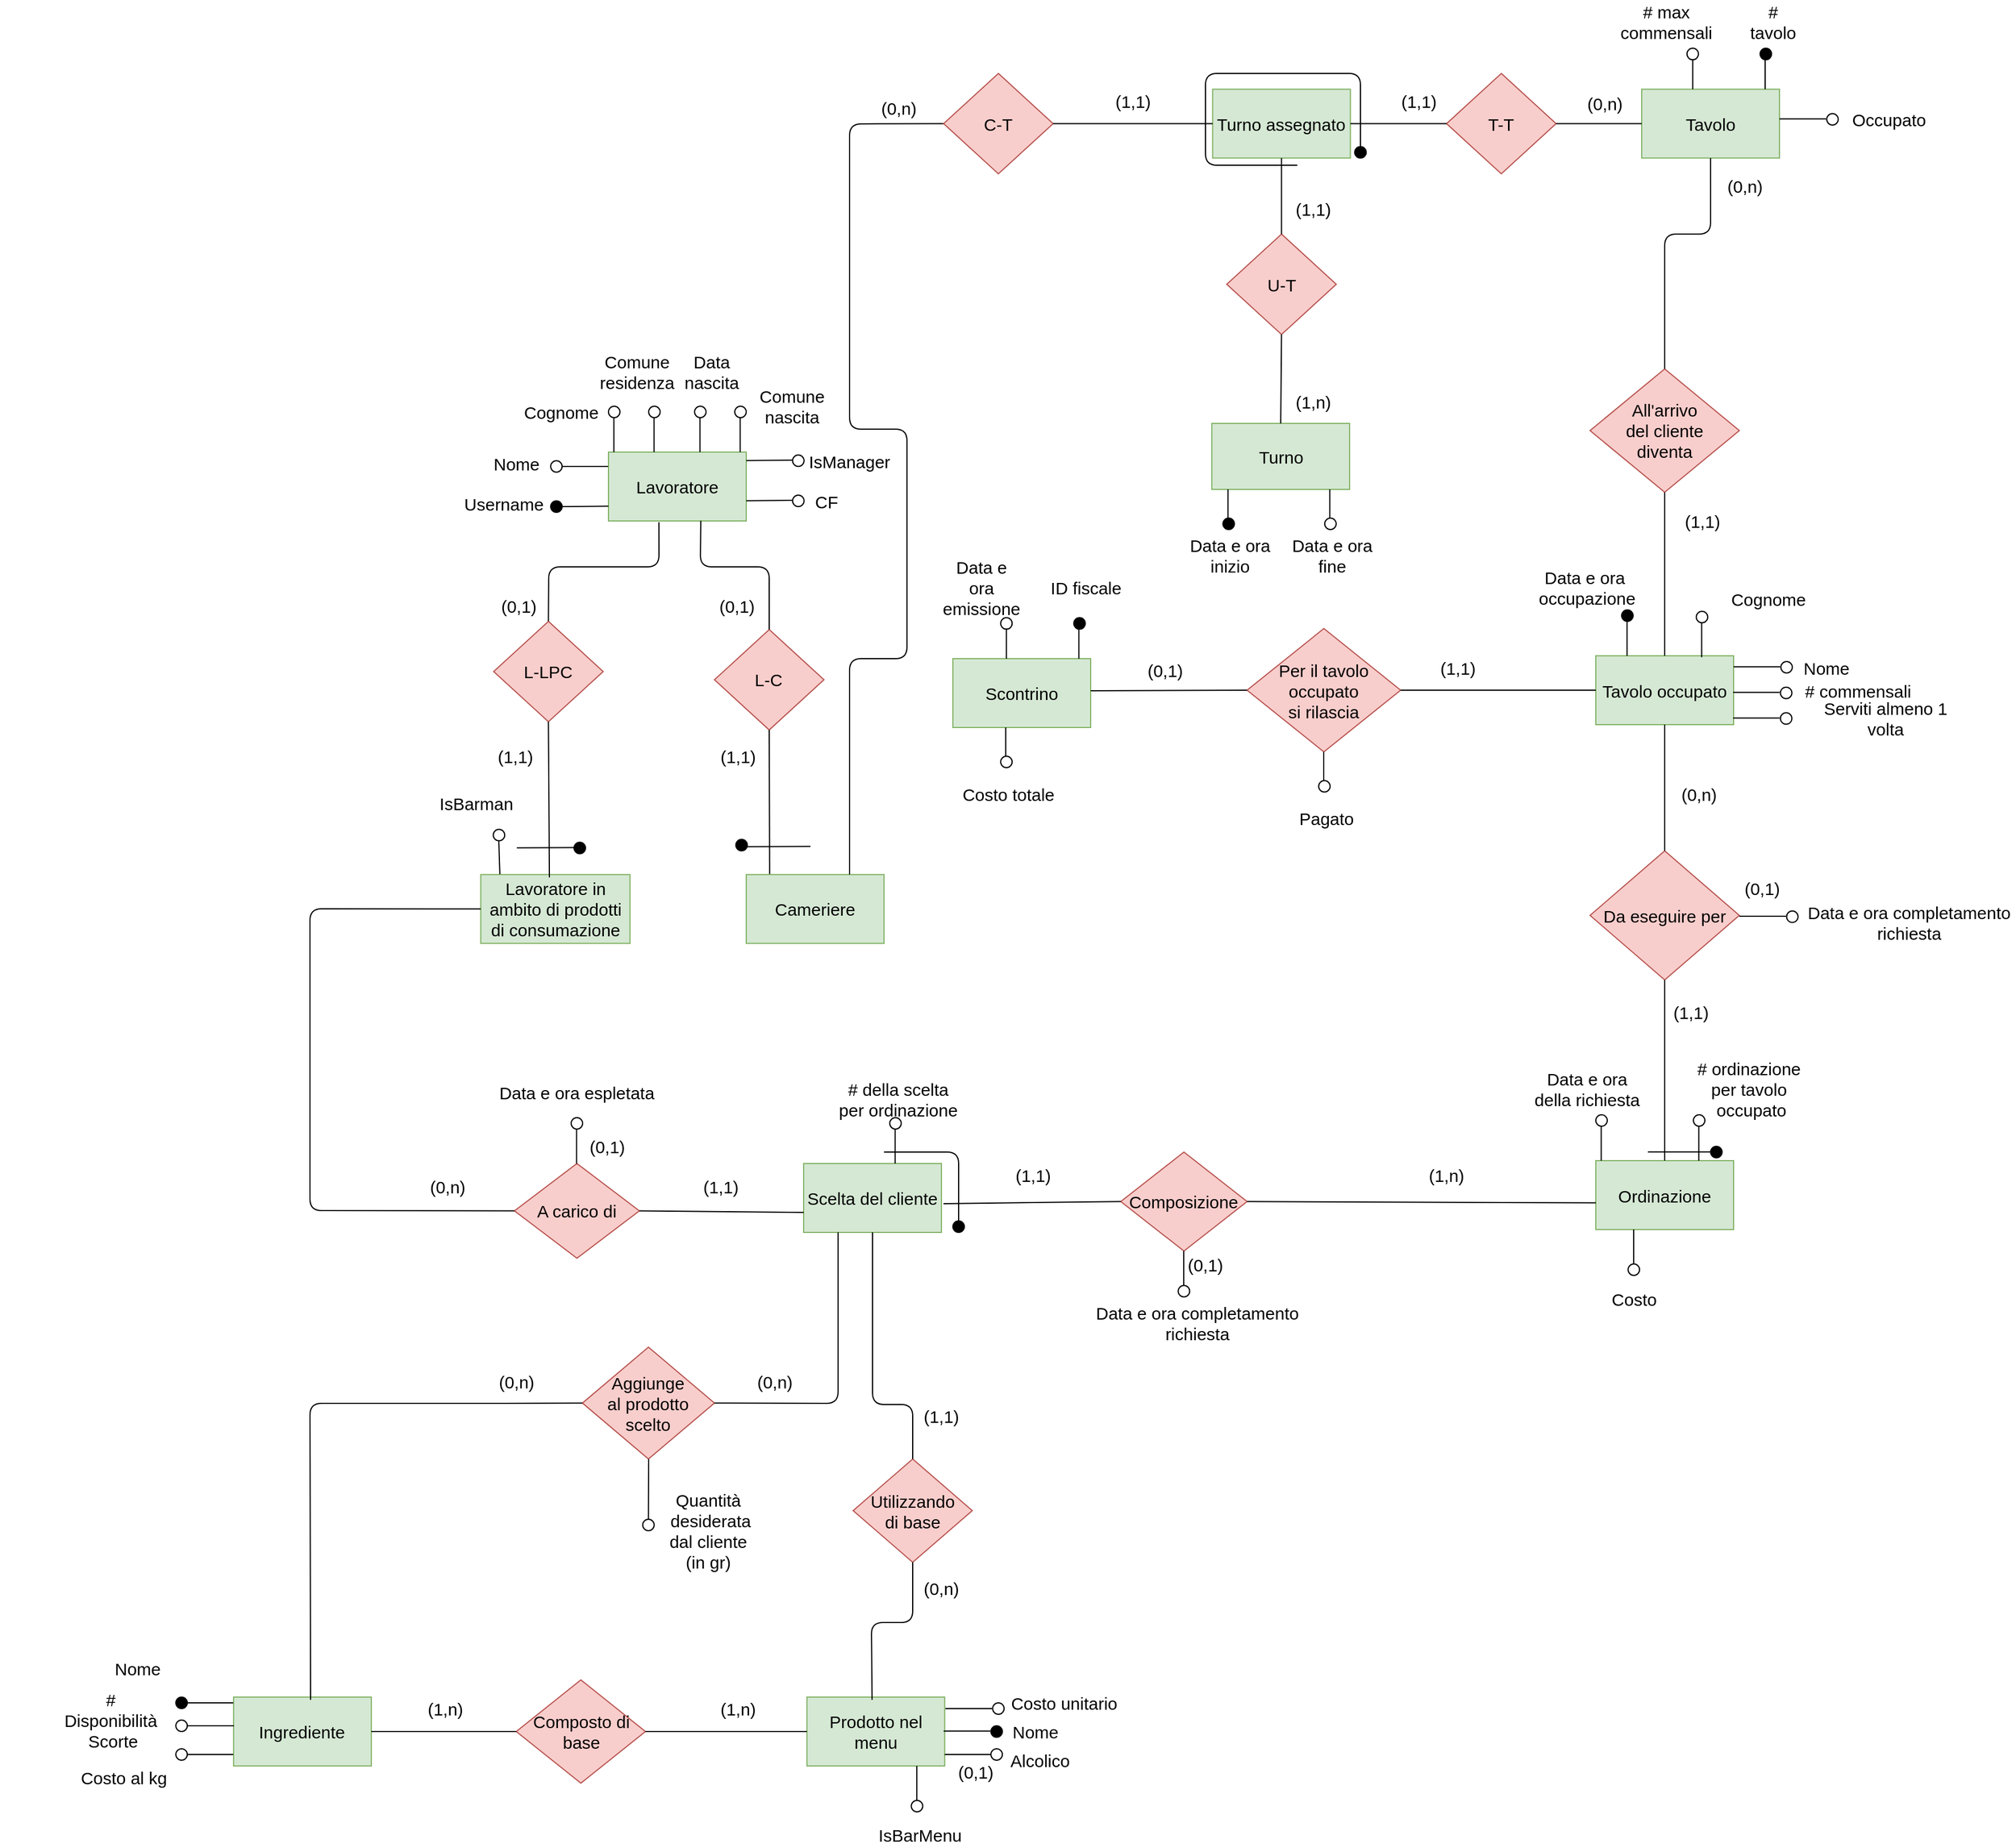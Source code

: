 <mxfile version="14.1.8" type="github">
  <diagram id="R2lEEEUBdFMjLlhIrx00" name="Page-1">
    <mxGraphModel dx="2736" dy="847" grid="1" gridSize="10" guides="1" tooltips="1" connect="1" arrows="1" fold="1" page="1" pageScale="1" pageWidth="850" pageHeight="1100" math="0" shadow="0" extFonts="Permanent Marker^https://fonts.googleapis.com/css?family=Permanent+Marker">
      <root>
        <mxCell id="0" />
        <mxCell id="1" parent="0" />
        <mxCell id="4OlCsBWtwcq7WQwYE5SA-6" value="Tavolo" style="rounded=0;whiteSpace=wrap;html=1;fontSize=15;fillColor=#d5e8d4;strokeColor=#82b366;" parent="1" vertex="1">
          <mxGeometry x="819.97" y="93.75" width="120" height="60" as="geometry" />
        </mxCell>
        <mxCell id="4OlCsBWtwcq7WQwYE5SA-8" value="Cameriere" style="rounded=0;whiteSpace=wrap;html=1;fontSize=15;fillColor=#d5e8d4;strokeColor=#82b366;" parent="1" vertex="1">
          <mxGeometry x="40" y="778.17" width="120" height="60" as="geometry" />
        </mxCell>
        <mxCell id="4OlCsBWtwcq7WQwYE5SA-9" value="Lavoratore" style="rounded=0;whiteSpace=wrap;html=1;fontSize=15;fillColor=#d5e8d4;strokeColor=#82b366;" parent="1" vertex="1">
          <mxGeometry x="-80" y="410" width="120" height="60" as="geometry" />
        </mxCell>
        <mxCell id="4OlCsBWtwcq7WQwYE5SA-10" value="Lavoratore in ambito di prodotti di consumazione" style="rounded=0;whiteSpace=wrap;html=1;fontSize=15;fillColor=#d5e8d4;strokeColor=#82b366;" parent="1" vertex="1">
          <mxGeometry x="-191.25" y="778.17" width="130" height="60" as="geometry" />
        </mxCell>
        <mxCell id="4OlCsBWtwcq7WQwYE5SA-26" value="" style="endArrow=none;html=1;exitX=0.75;exitY=0;exitDx=0;exitDy=0;entryX=0;entryY=0.5;entryDx=0;entryDy=0;" parent="1" source="4OlCsBWtwcq7WQwYE5SA-8" target="lJe-HFZIRrYfDIe7xfwW-41" edge="1">
          <mxGeometry width="50" height="50" relative="1" as="geometry">
            <mxPoint x="240" y="645" as="sourcePoint" />
            <mxPoint x="220" y="310.0" as="targetPoint" />
            <Array as="points">
              <mxPoint x="130" y="590" />
              <mxPoint x="180" y="590" />
              <mxPoint x="180" y="390" />
              <mxPoint x="130" y="390" />
              <mxPoint x="130" y="124" />
            </Array>
          </mxGeometry>
        </mxCell>
        <mxCell id="4OlCsBWtwcq7WQwYE5SA-36" value="&lt;div&gt;Da eseguire per &lt;br&gt;&lt;/div&gt;" style="rhombus;whiteSpace=wrap;html=1;fontSize=15;fillColor=#f8cecc;strokeColor=#b85450;" parent="1" vertex="1">
          <mxGeometry x="775" y="757.5" width="130" height="112.5" as="geometry" />
        </mxCell>
        <mxCell id="4OlCsBWtwcq7WQwYE5SA-37" value="Ordinazione" style="rounded=0;whiteSpace=wrap;html=1;strokeWidth=1;fontSize=15;fillColor=#d5e8d4;strokeColor=#82b366;" parent="1" vertex="1">
          <mxGeometry x="780" y="1027.5" width="120" height="60" as="geometry" />
        </mxCell>
        <mxCell id="4OlCsBWtwcq7WQwYE5SA-56" value="Scelta del cliente" style="rounded=0;whiteSpace=wrap;html=1;strokeWidth=1;fontSize=15;fillColor=#d5e8d4;strokeColor=#82b366;" parent="1" vertex="1">
          <mxGeometry x="90" y="1030" width="120" height="60" as="geometry" />
        </mxCell>
        <mxCell id="4OlCsBWtwcq7WQwYE5SA-60" value="&lt;div style=&quot;font-size: 15px;&quot;&gt;Composizione&lt;/div&gt;" style="rhombus;whiteSpace=wrap;html=1;fontSize=15;fillColor=#f8cecc;strokeColor=#b85450;" parent="1" vertex="1">
          <mxGeometry x="366.25" y="1020" width="110" height="86.25" as="geometry" />
        </mxCell>
        <mxCell id="4OlCsBWtwcq7WQwYE5SA-64" value="A carico di" style="rhombus;whiteSpace=wrap;html=1;fontSize=15;fillColor=#f8cecc;strokeColor=#b85450;" parent="1" vertex="1">
          <mxGeometry x="-161.87" y="1030" width="108.75" height="82.5" as="geometry" />
        </mxCell>
        <mxCell id="4OlCsBWtwcq7WQwYE5SA-65" value="" style="endArrow=none;html=1;fillColor=#000000;entryX=0;entryY=0.5;entryDx=0;entryDy=0;exitX=0;exitY=0.5;exitDx=0;exitDy=0;" parent="1" source="4OlCsBWtwcq7WQwYE5SA-64" target="4OlCsBWtwcq7WQwYE5SA-10" edge="1">
          <mxGeometry width="50" height="50" relative="1" as="geometry">
            <mxPoint x="60" y="990" as="sourcePoint" />
            <mxPoint x="110" y="940" as="targetPoint" />
            <Array as="points">
              <mxPoint x="-340" y="1071" />
              <mxPoint x="-340" y="808" />
            </Array>
          </mxGeometry>
        </mxCell>
        <mxCell id="4OlCsBWtwcq7WQwYE5SA-68" value="" style="endArrow=none;html=1;fillColor=#000000;exitX=1;exitY=0.5;exitDx=0;exitDy=0;entryX=0;entryY=0.71;entryDx=0;entryDy=0;entryPerimeter=0;fontSize=15;" parent="1" source="4OlCsBWtwcq7WQwYE5SA-64" target="4OlCsBWtwcq7WQwYE5SA-56" edge="1">
          <mxGeometry width="50" height="50" relative="1" as="geometry">
            <mxPoint x="-30" y="1085" as="sourcePoint" />
            <mxPoint x="90" y="1070" as="targetPoint" />
          </mxGeometry>
        </mxCell>
        <mxCell id="4OlCsBWtwcq7WQwYE5SA-69" value="" style="endArrow=none;html=1;fillColor=#000000;entryX=0;entryY=0.5;entryDx=0;entryDy=0;exitX=1.015;exitY=0.583;exitDx=0;exitDy=0;exitPerimeter=0;" parent="1" source="4OlCsBWtwcq7WQwYE5SA-56" target="4OlCsBWtwcq7WQwYE5SA-60" edge="1">
          <mxGeometry width="50" height="50" relative="1" as="geometry">
            <mxPoint x="270" y="1085" as="sourcePoint" />
            <mxPoint x="320" y="1035" as="targetPoint" />
          </mxGeometry>
        </mxCell>
        <mxCell id="4OlCsBWtwcq7WQwYE5SA-73" value="Utilizzando&lt;br&gt;di base" style="rhombus;whiteSpace=wrap;html=1;fontSize=15;fillColor=#f8cecc;strokeColor=#b85450;" parent="1" vertex="1">
          <mxGeometry x="133.12" y="1287.5" width="103.75" height="90" as="geometry" />
        </mxCell>
        <mxCell id="4OlCsBWtwcq7WQwYE5SA-74" value="Prodotto nel menu" style="rounded=0;whiteSpace=wrap;html=1;fontSize=15;fillColor=#d5e8d4;strokeColor=#82b366;" parent="1" vertex="1">
          <mxGeometry x="92.85" y="1495" width="120" height="60" as="geometry" />
        </mxCell>
        <mxCell id="4OlCsBWtwcq7WQwYE5SA-82" value="" style="endArrow=none;html=1;fillColor=#000000;entryX=0.5;entryY=1;entryDx=0;entryDy=0;exitX=0.5;exitY=0;exitDx=0;exitDy=0;fontSize=15;" parent="1" source="4OlCsBWtwcq7WQwYE5SA-73" target="4OlCsBWtwcq7WQwYE5SA-56" edge="1">
          <mxGeometry width="50" height="50" relative="1" as="geometry">
            <mxPoint x="125" y="1190" as="sourcePoint" />
            <mxPoint x="175" y="1140" as="targetPoint" />
            <Array as="points">
              <mxPoint x="185" y="1240" />
              <mxPoint x="150" y="1240" />
            </Array>
          </mxGeometry>
        </mxCell>
        <mxCell id="4OlCsBWtwcq7WQwYE5SA-83" value="" style="endArrow=none;html=1;fillColor=#000000;entryX=0.5;entryY=1;entryDx=0;entryDy=0;exitX=0.473;exitY=0.04;exitDx=0;exitDy=0;exitPerimeter=0;" parent="1" source="4OlCsBWtwcq7WQwYE5SA-74" target="4OlCsBWtwcq7WQwYE5SA-73" edge="1">
          <mxGeometry width="50" height="50" relative="1" as="geometry">
            <mxPoint x="125" y="1450" as="sourcePoint" />
            <mxPoint x="175" y="1400" as="targetPoint" />
            <Array as="points">
              <mxPoint x="149" y="1430" />
              <mxPoint x="185" y="1430" />
            </Array>
          </mxGeometry>
        </mxCell>
        <mxCell id="4OlCsBWtwcq7WQwYE5SA-84" value="Ingrediente" style="rounded=0;whiteSpace=wrap;html=1;fontSize=15;fillColor=#d5e8d4;strokeColor=#82b366;" parent="1" vertex="1">
          <mxGeometry x="-406.56" y="1495" width="120" height="60" as="geometry" />
        </mxCell>
        <mxCell id="4OlCsBWtwcq7WQwYE5SA-85" value="&lt;div style=&quot;font-size: 15px;&quot;&gt;Composto di base&lt;br style=&quot;font-size: 15px;&quot;&gt;&lt;/div&gt;" style="rhombus;whiteSpace=wrap;html=1;fontSize=15;fillColor=#f8cecc;strokeColor=#b85450;" parent="1" vertex="1">
          <mxGeometry x="-160.3" y="1480" width="112.5" height="90" as="geometry" />
        </mxCell>
        <mxCell id="4OlCsBWtwcq7WQwYE5SA-92" value="" style="endArrow=none;html=1;fillColor=#000000;entryX=0;entryY=0.5;entryDx=0;entryDy=0;exitX=1;exitY=0.5;exitDx=0;exitDy=0;fontSize=15;" parent="1" source="4OlCsBWtwcq7WQwYE5SA-84" target="4OlCsBWtwcq7WQwYE5SA-85" edge="1">
          <mxGeometry width="50" height="50" relative="1" as="geometry">
            <mxPoint x="-236.56" y="1555" as="sourcePoint" />
            <mxPoint x="-186.56" y="1505" as="targetPoint" />
          </mxGeometry>
        </mxCell>
        <mxCell id="4OlCsBWtwcq7WQwYE5SA-93" value="" style="endArrow=none;html=1;fillColor=#000000;entryX=0;entryY=0.5;entryDx=0;entryDy=0;exitX=1;exitY=0.5;exitDx=0;exitDy=0;fontSize=15;" parent="1" source="4OlCsBWtwcq7WQwYE5SA-85" target="4OlCsBWtwcq7WQwYE5SA-74" edge="1">
          <mxGeometry width="50" height="50" relative="1" as="geometry">
            <mxPoint x="-26.56" y="1550" as="sourcePoint" />
            <mxPoint x="23.44" y="1500" as="targetPoint" />
          </mxGeometry>
        </mxCell>
        <mxCell id="4OlCsBWtwcq7WQwYE5SA-117" value="" style="endArrow=none;html=1;fillColor=#000000;entryX=1;entryY=0.5;entryDx=0;entryDy=0;exitX=0.003;exitY=0.828;exitDx=0;exitDy=0;exitPerimeter=0;fontSize=15;" parent="1" target="4OlCsBWtwcq7WQwYE5SA-121" edge="1">
          <mxGeometry width="50" height="50" relative="1" as="geometry">
            <mxPoint x="-80.0" y="457.18" as="sourcePoint" />
            <mxPoint x="-105.36" y="442.5" as="targetPoint" />
          </mxGeometry>
        </mxCell>
        <mxCell id="4OlCsBWtwcq7WQwYE5SA-118" value="" style="ellipse;whiteSpace=wrap;html=1;aspect=fixed;direction=east;fontSize=15;" parent="1" vertex="1">
          <mxGeometry x="-130.36" y="417.5" width="10" height="10" as="geometry" />
        </mxCell>
        <mxCell id="4OlCsBWtwcq7WQwYE5SA-119" value="Username" style="text;html=1;strokeColor=none;fillColor=none;align=center;verticalAlign=middle;whiteSpace=wrap;rounded=0;direction=east;fontSize=15;" parent="1" vertex="1">
          <mxGeometry x="-210.72" y="445" width="80.36" height="20" as="geometry" />
        </mxCell>
        <mxCell id="4OlCsBWtwcq7WQwYE5SA-120" value="" style="endArrow=none;html=1;fillColor=#000000;entryX=1;entryY=0.5;entryDx=0;entryDy=0;exitX=0;exitY=0.25;exitDx=0;exitDy=0;fontSize=15;" parent="1" target="4OlCsBWtwcq7WQwYE5SA-118" edge="1">
          <mxGeometry width="50" height="50" relative="1" as="geometry">
            <mxPoint x="-80.36" y="422.5" as="sourcePoint" />
            <mxPoint x="-105.36" y="407.5" as="targetPoint" />
          </mxGeometry>
        </mxCell>
        <mxCell id="4OlCsBWtwcq7WQwYE5SA-121" value="" style="ellipse;whiteSpace=wrap;html=1;aspect=fixed;direction=east;fillColor=#000000;fontSize=15;" parent="1" vertex="1">
          <mxGeometry x="-130.36" y="452.5" width="10" height="10" as="geometry" />
        </mxCell>
        <mxCell id="4OlCsBWtwcq7WQwYE5SA-122" value="Nome" style="text;html=1;strokeColor=none;fillColor=none;align=center;verticalAlign=middle;whiteSpace=wrap;rounded=0;direction=east;fontSize=15;" parent="1" vertex="1">
          <mxGeometry x="-180" y="410" width="40" height="20" as="geometry" />
        </mxCell>
        <mxCell id="4OlCsBWtwcq7WQwYE5SA-145" value="" style="endArrow=none;html=1;fillColor=#000000;fontSize=15;" parent="1" edge="1">
          <mxGeometry width="50" height="50" relative="1" as="geometry">
            <mxPoint x="-75.29" y="410" as="sourcePoint" />
            <mxPoint x="-75.29" y="380" as="targetPoint" />
          </mxGeometry>
        </mxCell>
        <mxCell id="4OlCsBWtwcq7WQwYE5SA-146" value="" style="ellipse;whiteSpace=wrap;html=1;aspect=fixed;fontSize=15;" parent="1" vertex="1">
          <mxGeometry x="-80" y="370" width="10" height="10" as="geometry" />
        </mxCell>
        <mxCell id="4OlCsBWtwcq7WQwYE5SA-147" value="Cognome" style="text;html=1;strokeColor=none;fillColor=none;align=center;verticalAlign=middle;whiteSpace=wrap;rounded=0;fontSize=15;" parent="1" vertex="1">
          <mxGeometry x="-141.25" y="365" width="40" height="20" as="geometry" />
        </mxCell>
        <mxCell id="4OlCsBWtwcq7WQwYE5SA-148" value="" style="endArrow=none;html=1;fillColor=#000000;fontSize=15;" parent="1" edge="1">
          <mxGeometry width="50" height="50" relative="1" as="geometry">
            <mxPoint x="-40.29" y="410" as="sourcePoint" />
            <mxPoint x="-40.29" y="380" as="targetPoint" />
          </mxGeometry>
        </mxCell>
        <mxCell id="4OlCsBWtwcq7WQwYE5SA-149" value="" style="ellipse;whiteSpace=wrap;html=1;aspect=fixed;fontSize=15;" parent="1" vertex="1">
          <mxGeometry x="-45" y="370" width="10" height="10" as="geometry" />
        </mxCell>
        <mxCell id="4OlCsBWtwcq7WQwYE5SA-150" value="Comune residenza" style="text;html=1;strokeColor=none;fillColor=none;align=center;verticalAlign=middle;whiteSpace=wrap;rounded=0;fontSize=15;" parent="1" vertex="1">
          <mxGeometry x="-75" y="330" width="40" height="20" as="geometry" />
        </mxCell>
        <mxCell id="4OlCsBWtwcq7WQwYE5SA-151" value="" style="endArrow=none;html=1;fillColor=#000000;fontSize=15;" parent="1" edge="1">
          <mxGeometry width="50" height="50" relative="1" as="geometry">
            <mxPoint x="-0.29" y="410" as="sourcePoint" />
            <mxPoint x="-0.29" y="380" as="targetPoint" />
          </mxGeometry>
        </mxCell>
        <mxCell id="4OlCsBWtwcq7WQwYE5SA-152" value="" style="ellipse;whiteSpace=wrap;html=1;aspect=fixed;fontSize=15;" parent="1" vertex="1">
          <mxGeometry x="-5" y="370" width="10" height="10" as="geometry" />
        </mxCell>
        <mxCell id="4OlCsBWtwcq7WQwYE5SA-153" value="Data nascita" style="text;html=1;strokeColor=none;fillColor=none;align=center;verticalAlign=middle;whiteSpace=wrap;rounded=0;fontSize=15;" parent="1" vertex="1">
          <mxGeometry x="-10" y="330" width="40" height="20" as="geometry" />
        </mxCell>
        <mxCell id="4OlCsBWtwcq7WQwYE5SA-154" value="" style="endArrow=none;html=1;fillColor=#000000;fontSize=15;" parent="1" edge="1">
          <mxGeometry width="50" height="50" relative="1" as="geometry">
            <mxPoint x="34.71" y="410" as="sourcePoint" />
            <mxPoint x="34.71" y="380" as="targetPoint" />
          </mxGeometry>
        </mxCell>
        <mxCell id="4OlCsBWtwcq7WQwYE5SA-155" value="" style="ellipse;whiteSpace=wrap;html=1;aspect=fixed;fontSize=15;" parent="1" vertex="1">
          <mxGeometry x="30" y="370" width="10" height="10" as="geometry" />
        </mxCell>
        <mxCell id="4OlCsBWtwcq7WQwYE5SA-156" value="Comune nascita" style="text;html=1;strokeColor=none;fillColor=none;align=center;verticalAlign=middle;whiteSpace=wrap;rounded=0;fontSize=15;" parent="1" vertex="1">
          <mxGeometry x="60" y="360" width="40" height="20" as="geometry" />
        </mxCell>
        <mxCell id="4OlCsBWtwcq7WQwYE5SA-179" value="" style="endArrow=none;html=1;fillColor=#000000;fontSize=15;" parent="1" edge="1">
          <mxGeometry width="50" height="50" relative="1" as="geometry">
            <mxPoint x="927.5" y="93.75" as="sourcePoint" />
            <mxPoint x="927.5" y="63.75" as="targetPoint" />
          </mxGeometry>
        </mxCell>
        <mxCell id="4OlCsBWtwcq7WQwYE5SA-180" value="" style="ellipse;whiteSpace=wrap;html=1;aspect=fixed;fillColor=#000000;fontSize=15;" parent="1" vertex="1">
          <mxGeometry x="923.09" y="58.05" width="10" height="10" as="geometry" />
        </mxCell>
        <mxCell id="4OlCsBWtwcq7WQwYE5SA-181" value="&lt;div style=&quot;font-size: 15px;&quot;&gt;# tavolo&lt;/div&gt;" style="text;html=1;strokeColor=none;fillColor=none;align=center;verticalAlign=middle;whiteSpace=wrap;rounded=0;fontSize=15;" parent="1" vertex="1">
          <mxGeometry x="908.09" y="24.75" width="52.5" height="20" as="geometry" />
        </mxCell>
        <mxCell id="4OlCsBWtwcq7WQwYE5SA-190" value="" style="endArrow=none;html=1;fillColor=#000000;fontSize=15;" parent="1" edge="1">
          <mxGeometry width="50" height="50" relative="1" as="geometry">
            <mxPoint x="-107.79" y="1030" as="sourcePoint" />
            <mxPoint x="-107.79" y="1000" as="targetPoint" />
          </mxGeometry>
        </mxCell>
        <mxCell id="4OlCsBWtwcq7WQwYE5SA-191" value="" style="ellipse;whiteSpace=wrap;html=1;aspect=fixed;fontSize=15;" parent="1" vertex="1">
          <mxGeometry x="-112.5" y="990" width="10" height="10" as="geometry" />
        </mxCell>
        <mxCell id="4OlCsBWtwcq7WQwYE5SA-192" value="Data e ora espletata" style="text;html=1;strokeColor=none;fillColor=none;align=center;verticalAlign=middle;whiteSpace=wrap;rounded=0;fontSize=15;" parent="1" vertex="1">
          <mxGeometry x="-178.12" y="957.5" width="141.25" height="20" as="geometry" />
        </mxCell>
        <mxCell id="4OlCsBWtwcq7WQwYE5SA-196" value="" style="endArrow=none;html=1;fillColor=#000000;fontSize=15;" parent="1" edge="1">
          <mxGeometry width="50" height="50" relative="1" as="geometry">
            <mxPoint x="262.52" y="1530" as="sourcePoint" />
            <mxPoint x="261.93" y="1530" as="targetPoint" />
          </mxGeometry>
        </mxCell>
        <mxCell id="4OlCsBWtwcq7WQwYE5SA-198" value="Nome" style="text;html=1;strokeColor=none;fillColor=none;align=center;verticalAlign=middle;whiteSpace=wrap;rounded=0;fontSize=15;" parent="1" vertex="1">
          <mxGeometry x="271.62" y="1515" width="40" height="20" as="geometry" />
        </mxCell>
        <mxCell id="4OlCsBWtwcq7WQwYE5SA-199" value="" style="endArrow=none;html=1;fillColor=#000000;fontSize=15;" parent="1" source="4OlCsBWtwcq7WQwYE5SA-200" edge="1">
          <mxGeometry width="50" height="50" relative="1" as="geometry">
            <mxPoint x="212.85" y="1545" as="sourcePoint" />
            <mxPoint x="262.85" y="1545" as="targetPoint" />
          </mxGeometry>
        </mxCell>
        <mxCell id="4OlCsBWtwcq7WQwYE5SA-201" value="Alcolico" style="text;html=1;strokeColor=none;fillColor=none;align=center;verticalAlign=middle;whiteSpace=wrap;rounded=0;fontSize=15;" parent="1" vertex="1">
          <mxGeometry x="275.98" y="1540" width="40" height="20" as="geometry" />
        </mxCell>
        <mxCell id="4OlCsBWtwcq7WQwYE5SA-200" value="" style="ellipse;whiteSpace=wrap;html=1;aspect=fixed;fontSize=15;" parent="1" vertex="1">
          <mxGeometry x="253.11" y="1540" width="10" height="10" as="geometry" />
        </mxCell>
        <mxCell id="4OlCsBWtwcq7WQwYE5SA-208" value="" style="endArrow=none;html=1;fillColor=#000000;fontSize=15;" parent="1" target="4OlCsBWtwcq7WQwYE5SA-200" edge="1">
          <mxGeometry width="50" height="50" relative="1" as="geometry">
            <mxPoint x="212.85" y="1545" as="sourcePoint" />
            <mxPoint x="262.85" y="1545" as="targetPoint" />
          </mxGeometry>
        </mxCell>
        <mxCell id="4OlCsBWtwcq7WQwYE5SA-197" value="" style="ellipse;whiteSpace=wrap;html=1;aspect=fixed;fillColor=#000000;fontSize=15;" parent="1" vertex="1">
          <mxGeometry x="253.11" y="1520" width="10" height="10" as="geometry" />
        </mxCell>
        <mxCell id="4OlCsBWtwcq7WQwYE5SA-209" value="" style="endArrow=none;html=1;fillColor=#000000;fontSize=15;" parent="1" edge="1">
          <mxGeometry width="50" height="50" relative="1" as="geometry">
            <mxPoint x="211.93" y="1524.58" as="sourcePoint" />
            <mxPoint x="252.52" y="1524.58" as="targetPoint" />
          </mxGeometry>
        </mxCell>
        <mxCell id="4OlCsBWtwcq7WQwYE5SA-212" value="" style="ellipse;whiteSpace=wrap;html=1;aspect=fixed;direction=east;fillColor=#000000;fontSize=15;" parent="1" vertex="1">
          <mxGeometry x="-456.85" y="1495" width="10" height="10" as="geometry" />
        </mxCell>
        <mxCell id="4OlCsBWtwcq7WQwYE5SA-213" value="" style="endArrow=none;html=1;fillColor=#000000;entryX=1;entryY=0.5;entryDx=0;entryDy=0;exitX=0;exitY=0.25;exitDx=0;exitDy=0;fontSize=15;" parent="1" target="4OlCsBWtwcq7WQwYE5SA-212" edge="1">
          <mxGeometry width="50" height="50" relative="1" as="geometry">
            <mxPoint x="-406.85" y="1500" as="sourcePoint" />
            <mxPoint x="-431.85" y="1485" as="targetPoint" />
          </mxGeometry>
        </mxCell>
        <mxCell id="4OlCsBWtwcq7WQwYE5SA-214" value="&lt;div style=&quot;font-size: 15px;&quot;&gt;Nome&lt;/div&gt;" style="text;html=1;strokeColor=none;fillColor=none;align=center;verticalAlign=middle;whiteSpace=wrap;rounded=0;direction=east;fontSize=15;" parent="1" vertex="1">
          <mxGeometry x="-510.0" y="1460" width="40" height="20" as="geometry" />
        </mxCell>
        <mxCell id="4OlCsBWtwcq7WQwYE5SA-252" value="" style="endArrow=none;html=1;fillColor=#000000;fontSize=15;" parent="1" edge="1">
          <mxGeometry width="50" height="50" relative="1" as="geometry">
            <mxPoint x="784.71" y="1027.5" as="sourcePoint" />
            <mxPoint x="784.71" y="997.5" as="targetPoint" />
          </mxGeometry>
        </mxCell>
        <mxCell id="4OlCsBWtwcq7WQwYE5SA-253" value="" style="ellipse;whiteSpace=wrap;html=1;aspect=fixed;fontSize=15;" parent="1" vertex="1">
          <mxGeometry x="780" y="987.5" width="10" height="10" as="geometry" />
        </mxCell>
        <mxCell id="4OlCsBWtwcq7WQwYE5SA-254" value="Data e ora della richiesta" style="text;html=1;strokeColor=none;fillColor=none;align=center;verticalAlign=middle;whiteSpace=wrap;rounded=0;fontSize=15;" parent="1" vertex="1">
          <mxGeometry x="725" y="955" width="95" height="20" as="geometry" />
        </mxCell>
        <mxCell id="4OlCsBWtwcq7WQwYE5SA-255" value="" style="endArrow=none;html=1;fillColor=#000000;fontSize=15;" parent="1" edge="1">
          <mxGeometry width="50" height="50" relative="1" as="geometry">
            <mxPoint x="869.71" y="1027.5" as="sourcePoint" />
            <mxPoint x="869.71" y="997.5" as="targetPoint" />
          </mxGeometry>
        </mxCell>
        <mxCell id="4OlCsBWtwcq7WQwYE5SA-256" value="" style="ellipse;whiteSpace=wrap;html=1;aspect=fixed;fontSize=15;" parent="1" vertex="1">
          <mxGeometry x="865" y="987.5" width="10" height="10" as="geometry" />
        </mxCell>
        <mxCell id="4OlCsBWtwcq7WQwYE5SA-257" value="&lt;div style=&quot;font-size: 15px&quot;&gt;# ordinazione&lt;/div&gt;&lt;div style=&quot;font-size: 15px&quot;&gt;per tavolo&lt;br style=&quot;font-size: 15px&quot;&gt;&lt;/div&gt;&amp;nbsp;occupato" style="text;html=1;strokeColor=none;fillColor=none;align=center;verticalAlign=middle;whiteSpace=wrap;rounded=0;fontSize=15;" parent="1" vertex="1">
          <mxGeometry x="826.32" y="955" width="175" height="20" as="geometry" />
        </mxCell>
        <mxCell id="4OlCsBWtwcq7WQwYE5SA-261" value="" style="endArrow=none;html=1;fillColor=#000000;fontSize=15;" parent="1" edge="1">
          <mxGeometry width="50" height="50" relative="1" as="geometry">
            <mxPoint x="169.71" y="1030" as="sourcePoint" />
            <mxPoint x="169.71" y="1000" as="targetPoint" />
          </mxGeometry>
        </mxCell>
        <mxCell id="4OlCsBWtwcq7WQwYE5SA-262" value="" style="ellipse;whiteSpace=wrap;html=1;aspect=fixed;fontSize=15;" parent="1" vertex="1">
          <mxGeometry x="165" y="990" width="10" height="10" as="geometry" />
        </mxCell>
        <mxCell id="4OlCsBWtwcq7WQwYE5SA-263" value="# della scelta per ordinazione" style="text;html=1;strokeColor=none;fillColor=none;align=center;verticalAlign=middle;whiteSpace=wrap;rounded=0;fontSize=15;" parent="1" vertex="1">
          <mxGeometry x="115" y="963.75" width="115" height="20" as="geometry" />
        </mxCell>
        <mxCell id="4OlCsBWtwcq7WQwYE5SA-278" value="" style="endArrow=none;html=1;fillColor=#000000;fontSize=15;entryX=0.5;entryY=0;entryDx=0;entryDy=0;" parent="1" target="4OlCsBWtwcq7WQwYE5SA-279" edge="1">
          <mxGeometry width="50" height="50" relative="1" as="geometry">
            <mxPoint x="160" y="1020" as="sourcePoint" />
            <mxPoint x="220" y="1080" as="targetPoint" />
            <Array as="points">
              <mxPoint x="225" y="1020" />
            </Array>
          </mxGeometry>
        </mxCell>
        <mxCell id="4OlCsBWtwcq7WQwYE5SA-279" value="" style="ellipse;whiteSpace=wrap;html=1;aspect=fixed;fillColor=#000000;fontSize=15;" parent="1" vertex="1">
          <mxGeometry x="220" y="1080" width="10" height="10" as="geometry" />
        </mxCell>
        <mxCell id="4OlCsBWtwcq7WQwYE5SA-290" value="" style="endArrow=none;html=1;fillColor=#000000;exitX=1;exitY=0.75;exitDx=0;exitDy=0;fontSize=15;" parent="1" edge="1">
          <mxGeometry width="50" height="50" relative="1" as="geometry">
            <mxPoint x="-446.85" y="1520" as="sourcePoint" />
            <mxPoint x="-406.26" y="1520" as="targetPoint" />
            <Array as="points">
              <mxPoint x="-416.26" y="1520" />
            </Array>
          </mxGeometry>
        </mxCell>
        <mxCell id="4OlCsBWtwcq7WQwYE5SA-291" value="" style="ellipse;whiteSpace=wrap;html=1;aspect=fixed;fillColor=#FFFFFF;fontSize=15;" parent="1" vertex="1">
          <mxGeometry x="-456.85" y="1515" width="10" height="10" as="geometry" />
        </mxCell>
        <mxCell id="4OlCsBWtwcq7WQwYE5SA-292" value="#&lt;div style=&quot;font-size: 15px&quot;&gt;Disponibilità&lt;/div&gt;&amp;nbsp;Scorte" style="text;html=1;strokeColor=none;fillColor=none;align=center;verticalAlign=middle;whiteSpace=wrap;rounded=0;direction=east;fontSize=15;" parent="1" vertex="1">
          <mxGeometry x="-610" y="1515" width="193.15" as="geometry" />
        </mxCell>
        <mxCell id="4OlCsBWtwcq7WQwYE5SA-300" value="" style="ellipse;whiteSpace=wrap;html=1;aspect=fixed;fontSize=15;" parent="1" vertex="1">
          <mxGeometry x="-50.18" y="1340" width="10" height="10" as="geometry" />
        </mxCell>
        <mxCell id="4OlCsBWtwcq7WQwYE5SA-301" value="&lt;div style=&quot;font-size: 15px&quot;&gt;Quantità&lt;/div&gt;&amp;nbsp;desiderata dal cliente (in gr)" style="text;html=1;strokeColor=none;fillColor=none;align=center;verticalAlign=middle;whiteSpace=wrap;rounded=0;fontSize=15;" parent="1" vertex="1">
          <mxGeometry x="-30.59" y="1340" width="75.59" height="20" as="geometry" />
        </mxCell>
        <mxCell id="4OlCsBWtwcq7WQwYE5SA-311" value="&lt;div&gt;(0,n)&lt;/div&gt;" style="text;html=1;strokeColor=none;fillColor=none;align=center;verticalAlign=middle;whiteSpace=wrap;rounded=0;fontSize=15;" parent="1" vertex="1">
          <mxGeometry x="768.13" y="95.8" width="40" height="20" as="geometry" />
        </mxCell>
        <mxCell id="4OlCsBWtwcq7WQwYE5SA-318" value="(1,1)" style="text;html=1;strokeColor=none;fillColor=none;align=center;verticalAlign=middle;whiteSpace=wrap;rounded=0;fontSize=15;" parent="1" vertex="1">
          <mxGeometry x="842.5" y="887.5" width="40" height="20" as="geometry" />
        </mxCell>
        <mxCell id="4OlCsBWtwcq7WQwYE5SA-319" value="(1,1)" style="text;html=1;strokeColor=none;fillColor=none;align=center;verticalAlign=middle;whiteSpace=wrap;rounded=0;fontSize=15;" parent="1" vertex="1">
          <mxGeometry x="270" y="1030" width="40" height="20" as="geometry" />
        </mxCell>
        <mxCell id="4OlCsBWtwcq7WQwYE5SA-320" value="(1,1)" style="text;html=1;strokeColor=none;fillColor=none;align=center;verticalAlign=middle;whiteSpace=wrap;rounded=0;fontSize=15;" parent="1" vertex="1">
          <mxGeometry x="190" y="1240" width="40" height="20" as="geometry" />
        </mxCell>
        <mxCell id="4OlCsBWtwcq7WQwYE5SA-323" value="(1,n)" style="text;html=1;strokeColor=none;fillColor=none;align=center;verticalAlign=middle;whiteSpace=wrap;rounded=0;fontSize=15;" parent="1" vertex="1">
          <mxGeometry x="630" y="1030" width="40" height="20" as="geometry" />
        </mxCell>
        <mxCell id="4OlCsBWtwcq7WQwYE5SA-325" value="(1,n)" style="text;html=1;strokeColor=none;fillColor=none;align=center;verticalAlign=middle;whiteSpace=wrap;rounded=0;fontSize=15;" parent="1" vertex="1">
          <mxGeometry x="513.86" y="360" width="40" height="12.5" as="geometry" />
        </mxCell>
        <mxCell id="4OlCsBWtwcq7WQwYE5SA-326" value="(0,n)" style="text;html=1;strokeColor=none;fillColor=none;align=center;verticalAlign=middle;whiteSpace=wrap;rounded=0;fontSize=15;" parent="1" vertex="1">
          <mxGeometry x="190" y="1390" width="40" height="20" as="geometry" />
        </mxCell>
        <mxCell id="4OlCsBWtwcq7WQwYE5SA-327" value="(1,n)" style="text;html=1;strokeColor=none;fillColor=none;align=center;verticalAlign=middle;whiteSpace=wrap;rounded=0;fontSize=15;" parent="1" vertex="1">
          <mxGeometry x="13.44" y="1495" width="40" height="20" as="geometry" />
        </mxCell>
        <mxCell id="4OlCsBWtwcq7WQwYE5SA-328" value="(1,n)" style="text;html=1;strokeColor=none;fillColor=none;align=center;verticalAlign=middle;whiteSpace=wrap;rounded=0;fontSize=15;" parent="1" vertex="1">
          <mxGeometry x="-241.56" y="1495" width="40" height="20" as="geometry" />
        </mxCell>
        <mxCell id="4OlCsBWtwcq7WQwYE5SA-330" value="(0,n)" style="text;html=1;strokeColor=none;fillColor=none;align=center;verticalAlign=middle;whiteSpace=wrap;rounded=0;fontSize=15;" parent="1" vertex="1">
          <mxGeometry x="45" y="1210" width="40" height="20" as="geometry" />
        </mxCell>
        <mxCell id="4OlCsBWtwcq7WQwYE5SA-332" value="(1,1)" style="text;html=1;strokeColor=none;fillColor=none;align=center;verticalAlign=middle;whiteSpace=wrap;rounded=0;fontSize=15;" parent="1" vertex="1">
          <mxGeometry x="-2.5" y="1040" width="40" height="20" as="geometry" />
        </mxCell>
        <mxCell id="4OlCsBWtwcq7WQwYE5SA-333" value="(0,n)" style="text;html=1;strokeColor=none;fillColor=none;align=center;verticalAlign=middle;whiteSpace=wrap;rounded=0;fontSize=15;" parent="1" vertex="1">
          <mxGeometry x="-240" y="1040" width="40" height="20" as="geometry" />
        </mxCell>
        <mxCell id="swewZfQwYdNOUrrXldT_-12" value="" style="endArrow=none;html=1;fillColor=#000000;fontSize=15;" parent="1" edge="1">
          <mxGeometry width="50" height="50" relative="1" as="geometry">
            <mxPoint x="812.96" y="1117.5" as="sourcePoint" />
            <mxPoint x="812.96" y="1087.5" as="targetPoint" />
          </mxGeometry>
        </mxCell>
        <mxCell id="swewZfQwYdNOUrrXldT_-13" value="" style="ellipse;whiteSpace=wrap;html=1;aspect=fixed;fontSize=15;" parent="1" vertex="1">
          <mxGeometry x="808.13" y="1117.5" width="10" height="10" as="geometry" />
        </mxCell>
        <mxCell id="swewZfQwYdNOUrrXldT_-14" value="&lt;div&gt;Costo&lt;/div&gt;" style="text;html=1;strokeColor=none;fillColor=none;align=center;verticalAlign=middle;whiteSpace=wrap;rounded=0;fontSize=15;" parent="1" vertex="1">
          <mxGeometry x="771.88" y="1137.5" width="82.5" height="20" as="geometry" />
        </mxCell>
        <mxCell id="swewZfQwYdNOUrrXldT_-20" value="" style="ellipse;whiteSpace=wrap;html=1;aspect=fixed;fontSize=15;" parent="1" vertex="1">
          <mxGeometry x="254.62" y="1500" width="10" height="10" as="geometry" />
        </mxCell>
        <mxCell id="swewZfQwYdNOUrrXldT_-21" value="Costo unitario" style="text;html=1;strokeColor=none;fillColor=none;align=center;verticalAlign=middle;whiteSpace=wrap;rounded=0;fontSize=15;" parent="1" vertex="1">
          <mxGeometry x="264.62" y="1490" width="104.02" height="20" as="geometry" />
        </mxCell>
        <mxCell id="swewZfQwYdNOUrrXldT_-22" value="" style="ellipse;whiteSpace=wrap;html=1;aspect=fixed;direction=east;fontSize=15;" parent="1" vertex="1">
          <mxGeometry x="-456.85" y="1540" width="10" height="10" as="geometry" />
        </mxCell>
        <mxCell id="swewZfQwYdNOUrrXldT_-23" value="" style="endArrow=none;html=1;fillColor=#000000;entryX=1;entryY=0.5;entryDx=0;entryDy=0;exitX=0;exitY=0.25;exitDx=0;exitDy=0;fontSize=15;" parent="1" target="swewZfQwYdNOUrrXldT_-22" edge="1">
          <mxGeometry width="50" height="50" relative="1" as="geometry">
            <mxPoint x="-406.85" y="1545" as="sourcePoint" />
            <mxPoint x="-431.85" y="1530" as="targetPoint" />
          </mxGeometry>
        </mxCell>
        <mxCell id="swewZfQwYdNOUrrXldT_-24" value="Costo al kg" style="text;html=1;strokeColor=none;fillColor=none;align=center;verticalAlign=middle;whiteSpace=wrap;rounded=0;direction=east;fontSize=15;" parent="1" vertex="1">
          <mxGeometry x="-546.56" y="1555" width="89.71" height="20" as="geometry" />
        </mxCell>
        <mxCell id="swewZfQwYdNOUrrXldT_-36" value="&lt;font style=&quot;font-size: 15px&quot;&gt;Aggiunge&lt;br&gt;al prodotto&lt;br&gt;scelto&lt;/font&gt;" style="rhombus;whiteSpace=wrap;html=1;fillColor=#f8cecc;strokeColor=#b85450;" parent="1" vertex="1">
          <mxGeometry x="-102.68" y="1190" width="115" height="97.5" as="geometry" />
        </mxCell>
        <mxCell id="swewZfQwYdNOUrrXldT_-37" value="" style="endArrow=none;html=1;entryX=0.25;entryY=1;entryDx=0;entryDy=0;exitX=1;exitY=0.5;exitDx=0;exitDy=0;" parent="1" source="swewZfQwYdNOUrrXldT_-36" target="4OlCsBWtwcq7WQwYE5SA-56" edge="1">
          <mxGeometry width="50" height="50" relative="1" as="geometry">
            <mxPoint x="60" y="1162.5" as="sourcePoint" />
            <mxPoint x="110" y="1112.5" as="targetPoint" />
            <Array as="points">
              <mxPoint x="120" y="1239" />
            </Array>
          </mxGeometry>
        </mxCell>
        <mxCell id="swewZfQwYdNOUrrXldT_-38" value="" style="endArrow=none;html=1;entryX=0;entryY=0.5;entryDx=0;entryDy=0;exitX=0.559;exitY=0.039;exitDx=0;exitDy=0;exitPerimeter=0;" parent="1" source="4OlCsBWtwcq7WQwYE5SA-84" target="swewZfQwYdNOUrrXldT_-36" edge="1">
          <mxGeometry width="50" height="50" relative="1" as="geometry">
            <mxPoint x="-180" y="1297.5" as="sourcePoint" />
            <mxPoint x="-155" y="1230" as="targetPoint" />
            <Array as="points">
              <mxPoint x="-340" y="1239" />
              <mxPoint x="-180" y="1239" />
            </Array>
          </mxGeometry>
        </mxCell>
        <mxCell id="swewZfQwYdNOUrrXldT_-41" value="(0,n)" style="text;html=1;strokeColor=none;fillColor=none;align=center;verticalAlign=middle;whiteSpace=wrap;rounded=0;fontSize=15;" parent="1" vertex="1">
          <mxGeometry x="-180" y="1210" width="40" height="20" as="geometry" />
        </mxCell>
        <mxCell id="swewZfQwYdNOUrrXldT_-43" value="" style="endArrow=none;html=1;exitX=0.5;exitY=0;exitDx=0;exitDy=0;" parent="1" source="4OlCsBWtwcq7WQwYE5SA-300" edge="1">
          <mxGeometry width="50" height="50" relative="1" as="geometry">
            <mxPoint x="-95" y="1337.5" as="sourcePoint" />
            <mxPoint x="-45" y="1287.5" as="targetPoint" />
          </mxGeometry>
        </mxCell>
        <mxCell id="ux0cNQA0ZT7cPo3qGCOx-5" value="&lt;font style=&quot;font-size: 15px&quot;&gt;(0,1)&lt;/font&gt;" style="text;html=1;strokeColor=none;fillColor=none;align=center;verticalAlign=middle;whiteSpace=wrap;rounded=0;" parent="1" vertex="1">
          <mxGeometry x="-101.25" y="1005" width="40" height="20" as="geometry" />
        </mxCell>
        <mxCell id="ux0cNQA0ZT7cPo3qGCOx-10" value="" style="endArrow=none;html=1;" parent="1" edge="1">
          <mxGeometry width="50" height="50" relative="1" as="geometry">
            <mxPoint x="825.38" y="1019.88" as="sourcePoint" />
            <mxPoint x="880" y="1019.88" as="targetPoint" />
            <Array as="points">
              <mxPoint x="860" y="1019.88" />
            </Array>
          </mxGeometry>
        </mxCell>
        <mxCell id="ux0cNQA0ZT7cPo3qGCOx-11" value="" style="ellipse;whiteSpace=wrap;html=1;aspect=fixed;fillColor=#000000;fontSize=15;" parent="1" vertex="1">
          <mxGeometry x="880" y="1015" width="10" height="10" as="geometry" />
        </mxCell>
        <mxCell id="IY3feQeLTkke1r5eDcUl-9" value="" style="endArrow=none;html=1;entryX=0.5;entryY=1;entryDx=0;entryDy=0;exitX=0.5;exitY=0;exitDx=0;exitDy=0;" parent="1" source="4OlCsBWtwcq7WQwYE5SA-37" target="4OlCsBWtwcq7WQwYE5SA-36" edge="1">
          <mxGeometry width="50" height="50" relative="1" as="geometry">
            <mxPoint x="804.38" y="961.25" as="sourcePoint" />
            <mxPoint x="854.38" y="911.25" as="targetPoint" />
          </mxGeometry>
        </mxCell>
        <mxCell id="P4nzT5ZqZU1wcUcl3abW-1" value="" style="endArrow=none;html=1;fillColor=#000000;fontSize=15;" parent="1" edge="1">
          <mxGeometry width="50" height="50" relative="1" as="geometry">
            <mxPoint x="213.44" y="1505" as="sourcePoint" />
            <mxPoint x="254.03" y="1505" as="targetPoint" />
          </mxGeometry>
        </mxCell>
        <mxCell id="Chu029IUEQaQD8QUGk9Y-2" value="Tavolo occupato" style="rounded=0;whiteSpace=wrap;html=1;fontSize=15;fillColor=#d5e8d4;strokeColor=#82b366;" parent="1" vertex="1">
          <mxGeometry x="780" y="587.5" width="120" height="60" as="geometry" />
        </mxCell>
        <mxCell id="Chu029IUEQaQD8QUGk9Y-3" value="" style="endArrow=none;html=1;fillColor=#000000;fontSize=15;" parent="1" edge="1">
          <mxGeometry width="50" height="50" relative="1" as="geometry">
            <mxPoint x="864.41" y="93.75" as="sourcePoint" />
            <mxPoint x="864.41" y="63.75" as="targetPoint" />
          </mxGeometry>
        </mxCell>
        <mxCell id="Chu029IUEQaQD8QUGk9Y-4" value="" style="ellipse;whiteSpace=wrap;html=1;aspect=fixed;fontSize=15;fillColor=#FFFFFF;" parent="1" vertex="1">
          <mxGeometry x="859.41" y="58.05" width="10" height="10" as="geometry" />
        </mxCell>
        <mxCell id="Chu029IUEQaQD8QUGk9Y-5" value="# max&lt;br&gt;commensali" style="text;html=1;strokeColor=none;fillColor=none;align=center;verticalAlign=middle;whiteSpace=wrap;rounded=0;fontSize=15;" parent="1" vertex="1">
          <mxGeometry x="814.97" y="24.75" width="52.5" height="20" as="geometry" />
        </mxCell>
        <mxCell id="Chu029IUEQaQD8QUGk9Y-6" value="All&#39;arrivo&lt;br&gt;del cliente&lt;br&gt;diventa" style="rhombus;whiteSpace=wrap;html=1;fontSize=15;fillColor=#f8cecc;strokeColor=#b85450;" parent="1" vertex="1">
          <mxGeometry x="775" y="337.5" width="130" height="107.5" as="geometry" />
        </mxCell>
        <mxCell id="Chu029IUEQaQD8QUGk9Y-7" value="" style="endArrow=none;html=1;entryX=0.5;entryY=1;entryDx=0;entryDy=0;exitX=0.5;exitY=0;exitDx=0;exitDy=0;" parent="1" source="Chu029IUEQaQD8QUGk9Y-6" target="4OlCsBWtwcq7WQwYE5SA-6" edge="1">
          <mxGeometry width="50" height="50" relative="1" as="geometry">
            <mxPoint x="815" y="299" as="sourcePoint" />
            <mxPoint x="865" y="249" as="targetPoint" />
            <Array as="points">
              <mxPoint x="840" y="220" />
              <mxPoint x="880" y="220" />
            </Array>
          </mxGeometry>
        </mxCell>
        <mxCell id="Chu029IUEQaQD8QUGk9Y-8" value="" style="endArrow=none;html=1;entryX=0.5;entryY=1;entryDx=0;entryDy=0;exitX=0.5;exitY=0;exitDx=0;exitDy=0;" parent="1" source="Chu029IUEQaQD8QUGk9Y-2" target="Chu029IUEQaQD8QUGk9Y-6" edge="1">
          <mxGeometry width="50" height="50" relative="1" as="geometry">
            <mxPoint x="832.5" y="527.5" as="sourcePoint" />
            <mxPoint x="882.5" y="477.5" as="targetPoint" />
          </mxGeometry>
        </mxCell>
        <mxCell id="Chu029IUEQaQD8QUGk9Y-9" value="" style="endArrow=none;html=1;entryX=0.5;entryY=1;entryDx=0;entryDy=0;exitX=0.5;exitY=0;exitDx=0;exitDy=0;" parent="1" source="4OlCsBWtwcq7WQwYE5SA-36" target="Chu029IUEQaQD8QUGk9Y-2" edge="1">
          <mxGeometry width="50" height="50" relative="1" as="geometry">
            <mxPoint x="815" y="737.5" as="sourcePoint" />
            <mxPoint x="865" y="687.5" as="targetPoint" />
          </mxGeometry>
        </mxCell>
        <mxCell id="Chu029IUEQaQD8QUGk9Y-10" value="" style="endArrow=none;html=1;fillColor=#000000;fontSize=15;" parent="1" edge="1">
          <mxGeometry width="50" height="50" relative="1" as="geometry">
            <mxPoint x="807.21" y="587.5" as="sourcePoint" />
            <mxPoint x="807.21" y="557.5" as="targetPoint" />
          </mxGeometry>
        </mxCell>
        <mxCell id="Chu029IUEQaQD8QUGk9Y-11" value="" style="ellipse;whiteSpace=wrap;html=1;aspect=fixed;fontSize=15;fillColor=#000000;" parent="1" vertex="1">
          <mxGeometry x="802.5" y="547.5" width="10" height="10" as="geometry" />
        </mxCell>
        <mxCell id="Chu029IUEQaQD8QUGk9Y-12" value="Data e ora&amp;nbsp; occupazione" style="text;html=1;strokeColor=none;fillColor=none;align=center;verticalAlign=middle;whiteSpace=wrap;rounded=0;fontSize=15;" parent="1" vertex="1">
          <mxGeometry x="725" y="517.5" width="95" height="20" as="geometry" />
        </mxCell>
        <mxCell id="Chu029IUEQaQD8QUGk9Y-13" value="" style="endArrow=none;html=1;fillColor=#000000;fontSize=15;" parent="1" edge="1">
          <mxGeometry width="50" height="50" relative="1" as="geometry">
            <mxPoint x="872.21" y="588.75" as="sourcePoint" />
            <mxPoint x="872.21" y="558.75" as="targetPoint" />
          </mxGeometry>
        </mxCell>
        <mxCell id="Chu029IUEQaQD8QUGk9Y-14" value="" style="ellipse;whiteSpace=wrap;html=1;aspect=fixed;fontSize=15;" parent="1" vertex="1">
          <mxGeometry x="867.5" y="548.75" width="10" height="10" as="geometry" />
        </mxCell>
        <mxCell id="Chu029IUEQaQD8QUGk9Y-15" value="Cognome" style="text;html=1;strokeColor=none;fillColor=none;align=center;verticalAlign=middle;whiteSpace=wrap;rounded=0;fontSize=15;" parent="1" vertex="1">
          <mxGeometry x="882.5" y="527.5" width="95" height="20" as="geometry" />
        </mxCell>
        <mxCell id="Chu029IUEQaQD8QUGk9Y-20" value="# commensali" style="text;html=1;strokeColor=none;fillColor=none;align=center;verticalAlign=middle;whiteSpace=wrap;rounded=0;fontSize=15;" parent="1" vertex="1">
          <mxGeometry x="960.59" y="607.5" width="95" height="20" as="geometry" />
        </mxCell>
        <mxCell id="Chu029IUEQaQD8QUGk9Y-23" value="&lt;font style=&quot;font-size: 15px&quot;&gt;(0,n)&lt;/font&gt;" style="text;html=1;strokeColor=none;fillColor=none;align=center;verticalAlign=middle;whiteSpace=wrap;rounded=0;" parent="1" vertex="1">
          <mxGeometry x="889.62" y="167.5" width="40" height="20" as="geometry" />
        </mxCell>
        <mxCell id="Chu029IUEQaQD8QUGk9Y-24" value="&lt;font style=&quot;font-size: 15px&quot;&gt;(1,1)&lt;/font&gt;" style="text;html=1;strokeColor=none;fillColor=none;align=center;verticalAlign=middle;whiteSpace=wrap;rounded=0;" parent="1" vertex="1">
          <mxGeometry x="852.5" y="460" width="40" height="20" as="geometry" />
        </mxCell>
        <mxCell id="Chu029IUEQaQD8QUGk9Y-25" value="&lt;font style=&quot;font-size: 15px&quot;&gt;(0,n)&lt;/font&gt;" style="text;html=1;strokeColor=none;fillColor=none;align=center;verticalAlign=middle;whiteSpace=wrap;rounded=0;" parent="1" vertex="1">
          <mxGeometry x="849.62" y="697.5" width="40" height="20" as="geometry" />
        </mxCell>
        <mxCell id="lJe-HFZIRrYfDIe7xfwW-1" value="Scontrino" style="rounded=0;whiteSpace=wrap;html=1;fontSize=15;fillColor=#d5e8d4;strokeColor=#82b366;" parent="1" vertex="1">
          <mxGeometry x="220" y="590" width="120" height="60" as="geometry" />
        </mxCell>
        <mxCell id="lJe-HFZIRrYfDIe7xfwW-3" value="" style="endArrow=none;html=1;entryX=0;entryY=0.613;entryDx=0;entryDy=0;exitX=1;exitY=0.5;exitDx=0;exitDy=0;entryPerimeter=0;" parent="1" source="4OlCsBWtwcq7WQwYE5SA-60" target="4OlCsBWtwcq7WQwYE5SA-37" edge="1">
          <mxGeometry width="50" height="50" relative="1" as="geometry">
            <mxPoint x="550" y="1080" as="sourcePoint" />
            <mxPoint x="600" y="1030" as="targetPoint" />
          </mxGeometry>
        </mxCell>
        <mxCell id="lJe-HFZIRrYfDIe7xfwW-4" value="Per il tavolo&lt;br&gt;occupato&lt;br&gt;si rilascia" style="rhombus;whiteSpace=wrap;html=1;fontSize=15;fillColor=#f8cecc;strokeColor=#b85450;" parent="1" vertex="1">
          <mxGeometry x="476.25" y="563.75" width="133.75" height="107.5" as="geometry" />
        </mxCell>
        <mxCell id="lJe-HFZIRrYfDIe7xfwW-5" value="" style="endArrow=none;html=1;entryX=0;entryY=0.5;entryDx=0;entryDy=0;" parent="1" target="lJe-HFZIRrYfDIe7xfwW-4" edge="1">
          <mxGeometry width="50" height="50" relative="1" as="geometry">
            <mxPoint x="340" y="618" as="sourcePoint" />
            <mxPoint x="431.25" y="592.5" as="targetPoint" />
          </mxGeometry>
        </mxCell>
        <mxCell id="lJe-HFZIRrYfDIe7xfwW-6" value="" style="endArrow=none;html=1;entryX=0;entryY=0.5;entryDx=0;entryDy=0;exitX=1;exitY=0.5;exitDx=0;exitDy=0;" parent="1" source="lJe-HFZIRrYfDIe7xfwW-4" target="Chu029IUEQaQD8QUGk9Y-2" edge="1">
          <mxGeometry width="50" height="50" relative="1" as="geometry">
            <mxPoint x="610" y="640" as="sourcePoint" />
            <mxPoint x="720" y="592.5" as="targetPoint" />
          </mxGeometry>
        </mxCell>
        <mxCell id="lJe-HFZIRrYfDIe7xfwW-7" value="(1,1)" style="text;html=1;strokeColor=none;fillColor=none;align=center;verticalAlign=middle;whiteSpace=wrap;rounded=0;fontSize=15;" parent="1" vertex="1">
          <mxGeometry x="640" y="587.5" width="40" height="20" as="geometry" />
        </mxCell>
        <mxCell id="lJe-HFZIRrYfDIe7xfwW-8" value="(0,1)" style="text;html=1;strokeColor=none;fillColor=none;align=center;verticalAlign=middle;whiteSpace=wrap;rounded=0;fontSize=15;" parent="1" vertex="1">
          <mxGeometry x="385" y="590" width="40" height="20" as="geometry" />
        </mxCell>
        <mxCell id="lJe-HFZIRrYfDIe7xfwW-11" value="Serviti almeno 1 volta" style="text;html=1;strokeColor=none;fillColor=none;align=center;verticalAlign=middle;whiteSpace=wrap;rounded=0;fontSize=15;" parent="1" vertex="1">
          <mxGeometry x="960.59" y="632.17" width="142.5" height="20" as="geometry" />
        </mxCell>
        <mxCell id="lJe-HFZIRrYfDIe7xfwW-12" value="" style="endArrow=none;html=1;fillColor=#000000;fontSize=15;" parent="1" edge="1">
          <mxGeometry width="50" height="50" relative="1" as="geometry">
            <mxPoint x="329.72" y="590" as="sourcePoint" />
            <mxPoint x="329.72" y="560" as="targetPoint" />
          </mxGeometry>
        </mxCell>
        <mxCell id="lJe-HFZIRrYfDIe7xfwW-13" value="" style="ellipse;whiteSpace=wrap;html=1;aspect=fixed;fillColor=#000000;fontSize=15;" parent="1" vertex="1">
          <mxGeometry x="325.31" y="554.3" width="10" height="10" as="geometry" />
        </mxCell>
        <mxCell id="lJe-HFZIRrYfDIe7xfwW-14" value="ID fiscale" style="text;html=1;strokeColor=none;fillColor=none;align=center;verticalAlign=middle;whiteSpace=wrap;rounded=0;fontSize=15;" parent="1" vertex="1">
          <mxGeometry x="296.25" y="517.5" width="79.69" height="20" as="geometry" />
        </mxCell>
        <mxCell id="lJe-HFZIRrYfDIe7xfwW-15" value="" style="endArrow=none;html=1;fillColor=#000000;fontSize=15;" parent="1" edge="1">
          <mxGeometry width="50" height="50" relative="1" as="geometry">
            <mxPoint x="266.63" y="590" as="sourcePoint" />
            <mxPoint x="266.63" y="560" as="targetPoint" />
          </mxGeometry>
        </mxCell>
        <mxCell id="lJe-HFZIRrYfDIe7xfwW-16" value="" style="ellipse;whiteSpace=wrap;html=1;aspect=fixed;fontSize=15;fillColor=#FFFFFF;" parent="1" vertex="1">
          <mxGeometry x="261.63" y="554.3" width="10" height="10" as="geometry" />
        </mxCell>
        <mxCell id="lJe-HFZIRrYfDIe7xfwW-17" value="Data e ora&lt;br&gt;emissione" style="text;html=1;strokeColor=none;fillColor=none;align=center;verticalAlign=middle;whiteSpace=wrap;rounded=0;fontSize=15;" parent="1" vertex="1">
          <mxGeometry x="210" y="517.5" width="69.69" height="20" as="geometry" />
        </mxCell>
        <mxCell id="lJe-HFZIRrYfDIe7xfwW-20" value="" style="endArrow=none;html=1;fillColor=#000000;fontSize=15;" parent="1" edge="1">
          <mxGeometry width="50" height="50" relative="1" as="geometry">
            <mxPoint x="266.04" y="680" as="sourcePoint" />
            <mxPoint x="266.04" y="650" as="targetPoint" />
          </mxGeometry>
        </mxCell>
        <mxCell id="lJe-HFZIRrYfDIe7xfwW-21" value="" style="ellipse;whiteSpace=wrap;html=1;aspect=fixed;fontSize=15;" parent="1" vertex="1">
          <mxGeometry x="261.62" y="675" width="10" height="10" as="geometry" />
        </mxCell>
        <mxCell id="lJe-HFZIRrYfDIe7xfwW-22" value="Costo totale" style="text;html=1;strokeColor=none;fillColor=none;align=center;verticalAlign=middle;whiteSpace=wrap;rounded=0;fontSize=15;" parent="1" vertex="1">
          <mxGeometry x="226.63" y="697.5" width="83.37" height="20" as="geometry" />
        </mxCell>
        <mxCell id="lJe-HFZIRrYfDIe7xfwW-24" value="" style="endArrow=none;html=1;fillColor=#000000;fontSize=15;" parent="1" edge="1">
          <mxGeometry width="50" height="50" relative="1" as="geometry">
            <mxPoint x="950.59" y="602.5" as="sourcePoint" />
            <mxPoint x="950.0" y="602.5" as="targetPoint" />
          </mxGeometry>
        </mxCell>
        <mxCell id="lJe-HFZIRrYfDIe7xfwW-25" value="Nome" style="text;html=1;strokeColor=none;fillColor=none;align=center;verticalAlign=middle;whiteSpace=wrap;rounded=0;fontSize=15;" parent="1" vertex="1">
          <mxGeometry x="960.59" y="587.5" width="40" height="20" as="geometry" />
        </mxCell>
        <mxCell id="lJe-HFZIRrYfDIe7xfwW-26" value="" style="ellipse;whiteSpace=wrap;html=1;aspect=fixed;fontSize=15;fillColor=#FFFFFF;" parent="1" vertex="1">
          <mxGeometry x="941.18" y="592.5" width="10" height="10" as="geometry" />
        </mxCell>
        <mxCell id="lJe-HFZIRrYfDIe7xfwW-27" value="" style="endArrow=none;html=1;fillColor=#000000;fontSize=15;" parent="1" edge="1">
          <mxGeometry width="50" height="50" relative="1" as="geometry">
            <mxPoint x="900.0" y="597.08" as="sourcePoint" />
            <mxPoint x="940.59" y="597.08" as="targetPoint" />
          </mxGeometry>
        </mxCell>
        <mxCell id="lJe-HFZIRrYfDIe7xfwW-29" value="" style="endArrow=none;html=1;fillColor=#000000;fontSize=15;" parent="1" edge="1">
          <mxGeometry width="50" height="50" relative="1" as="geometry">
            <mxPoint x="950.21" y="624.83" as="sourcePoint" />
            <mxPoint x="949.62" y="624.83" as="targetPoint" />
          </mxGeometry>
        </mxCell>
        <mxCell id="lJe-HFZIRrYfDIe7xfwW-30" value="" style="ellipse;whiteSpace=wrap;html=1;aspect=fixed;fontSize=15;fillColor=#FFFFFF;" parent="1" vertex="1">
          <mxGeometry x="940.8" y="614.83" width="10" height="10" as="geometry" />
        </mxCell>
        <mxCell id="lJe-HFZIRrYfDIe7xfwW-31" value="" style="endArrow=none;html=1;fillColor=#000000;fontSize=15;" parent="1" edge="1">
          <mxGeometry width="50" height="50" relative="1" as="geometry">
            <mxPoint x="899.62" y="619.41" as="sourcePoint" />
            <mxPoint x="940.21" y="619.41" as="targetPoint" />
          </mxGeometry>
        </mxCell>
        <mxCell id="lJe-HFZIRrYfDIe7xfwW-32" value="" style="endArrow=none;html=1;fillColor=#000000;fontSize=15;" parent="1" edge="1">
          <mxGeometry width="50" height="50" relative="1" as="geometry">
            <mxPoint x="950.21" y="647.17" as="sourcePoint" />
            <mxPoint x="949.62" y="647.17" as="targetPoint" />
          </mxGeometry>
        </mxCell>
        <mxCell id="lJe-HFZIRrYfDIe7xfwW-33" value="" style="ellipse;whiteSpace=wrap;html=1;aspect=fixed;fontSize=15;fillColor=#FFFFFF;" parent="1" vertex="1">
          <mxGeometry x="940.8" y="637.17" width="10" height="10" as="geometry" />
        </mxCell>
        <mxCell id="lJe-HFZIRrYfDIe7xfwW-34" value="" style="endArrow=none;html=1;fillColor=#000000;fontSize=15;" parent="1" edge="1">
          <mxGeometry width="50" height="50" relative="1" as="geometry">
            <mxPoint x="899.62" y="641.75" as="sourcePoint" />
            <mxPoint x="940.21" y="641.75" as="targetPoint" />
          </mxGeometry>
        </mxCell>
        <mxCell id="lJe-HFZIRrYfDIe7xfwW-35" value="Turno" style="rounded=0;whiteSpace=wrap;html=1;fontSize=15;fillColor=#d5e8d4;strokeColor=#82b366;" parent="1" vertex="1">
          <mxGeometry x="445.55" y="385" width="120" height="57.5" as="geometry" />
        </mxCell>
        <mxCell id="lJe-HFZIRrYfDIe7xfwW-39" value="Turno assegnato" style="rounded=0;whiteSpace=wrap;html=1;fontSize=15;fillColor=#d5e8d4;strokeColor=#82b366;" parent="1" vertex="1">
          <mxGeometry x="446.24" y="93.75" width="120" height="60" as="geometry" />
        </mxCell>
        <mxCell id="lJe-HFZIRrYfDIe7xfwW-40" value="(0,n)" style="text;html=1;strokeColor=none;fillColor=none;align=center;verticalAlign=middle;whiteSpace=wrap;rounded=0;fontSize=15;" parent="1" vertex="1">
          <mxGeometry x="152.5" y="103.3" width="40" height="12.5" as="geometry" />
        </mxCell>
        <mxCell id="lJe-HFZIRrYfDIe7xfwW-41" value="C-T" style="rhombus;whiteSpace=wrap;html=1;fontSize=15;fillColor=#f8cecc;strokeColor=#b85450;" parent="1" vertex="1">
          <mxGeometry x="211.93" y="80" width="95.38" height="87.5" as="geometry" />
        </mxCell>
        <mxCell id="lJe-HFZIRrYfDIe7xfwW-42" value="T-T" style="rhombus;whiteSpace=wrap;html=1;fontSize=15;fillColor=#f8cecc;strokeColor=#b85450;" parent="1" vertex="1">
          <mxGeometry x="650" y="80" width="95.38" height="87.5" as="geometry" />
        </mxCell>
        <mxCell id="lJe-HFZIRrYfDIe7xfwW-43" value="U-T" style="rhombus;whiteSpace=wrap;html=1;fontSize=15;fillColor=#f8cecc;strokeColor=#b85450;" parent="1" vertex="1">
          <mxGeometry x="458.55" y="220" width="95.38" height="87.5" as="geometry" />
        </mxCell>
        <mxCell id="lJe-HFZIRrYfDIe7xfwW-44" value="" style="endArrow=none;html=1;fillColor=#000000;fontSize=15;" parent="1" edge="1">
          <mxGeometry width="50" height="50" relative="1" as="geometry">
            <mxPoint x="459.64" y="472.5" as="sourcePoint" />
            <mxPoint x="459.64" y="442.5" as="targetPoint" />
          </mxGeometry>
        </mxCell>
        <mxCell id="lJe-HFZIRrYfDIe7xfwW-45" value="" style="ellipse;whiteSpace=wrap;html=1;aspect=fixed;fontSize=15;fillColor=#000000;" parent="1" vertex="1">
          <mxGeometry x="455.22" y="467.5" width="10" height="10" as="geometry" />
        </mxCell>
        <mxCell id="lJe-HFZIRrYfDIe7xfwW-46" value="Data e ora inizio" style="text;html=1;strokeColor=none;fillColor=none;align=center;verticalAlign=middle;whiteSpace=wrap;rounded=0;fontSize=15;" parent="1" vertex="1">
          <mxGeometry x="420.23" y="490" width="83.37" height="20" as="geometry" />
        </mxCell>
        <mxCell id="lJe-HFZIRrYfDIe7xfwW-47" value="" style="endArrow=none;html=1;fillColor=#000000;fontSize=15;" parent="1" edge="1">
          <mxGeometry width="50" height="50" relative="1" as="geometry">
            <mxPoint x="548.28" y="472.5" as="sourcePoint" />
            <mxPoint x="548.28" y="442.5" as="targetPoint" />
          </mxGeometry>
        </mxCell>
        <mxCell id="lJe-HFZIRrYfDIe7xfwW-48" value="" style="ellipse;whiteSpace=wrap;html=1;aspect=fixed;fontSize=15;" parent="1" vertex="1">
          <mxGeometry x="543.86" y="467.5" width="10" height="10" as="geometry" />
        </mxCell>
        <mxCell id="lJe-HFZIRrYfDIe7xfwW-49" value="Data e ora&lt;br&gt;fine" style="text;html=1;strokeColor=none;fillColor=none;align=center;verticalAlign=middle;whiteSpace=wrap;rounded=0;fontSize=15;" parent="1" vertex="1">
          <mxGeometry x="508.87" y="490" width="83.37" height="20" as="geometry" />
        </mxCell>
        <mxCell id="lJe-HFZIRrYfDIe7xfwW-55" value="" style="endArrow=none;html=1;fontSize=15;entryX=0;entryY=0.5;entryDx=0;entryDy=0;exitX=1;exitY=0.5;exitDx=0;exitDy=0;" parent="1" source="lJe-HFZIRrYfDIe7xfwW-41" target="lJe-HFZIRrYfDIe7xfwW-39" edge="1">
          <mxGeometry width="50" height="50" relative="1" as="geometry">
            <mxPoint x="346.57" y="153.75" as="sourcePoint" />
            <mxPoint x="396.57" y="103.75" as="targetPoint" />
          </mxGeometry>
        </mxCell>
        <mxCell id="lJe-HFZIRrYfDIe7xfwW-57" value="" style="endArrow=none;html=1;fontSize=15;entryX=0;entryY=0.5;entryDx=0;entryDy=0;exitX=1;exitY=0.5;exitDx=0;exitDy=0;" parent="1" source="lJe-HFZIRrYfDIe7xfwW-39" target="lJe-HFZIRrYfDIe7xfwW-42" edge="1">
          <mxGeometry width="50" height="50" relative="1" as="geometry">
            <mxPoint x="584.42" y="148.75" as="sourcePoint" />
            <mxPoint x="634.42" y="98.75" as="targetPoint" />
          </mxGeometry>
        </mxCell>
        <mxCell id="lJe-HFZIRrYfDIe7xfwW-58" value="" style="endArrow=none;html=1;fontSize=15;entryX=0;entryY=0.5;entryDx=0;entryDy=0;exitX=1;exitY=0.5;exitDx=0;exitDy=0;" parent="1" source="lJe-HFZIRrYfDIe7xfwW-42" target="4OlCsBWtwcq7WQwYE5SA-6" edge="1">
          <mxGeometry width="50" height="50" relative="1" as="geometry">
            <mxPoint x="752.5" y="148.75" as="sourcePoint" />
            <mxPoint x="802.5" y="98.75" as="targetPoint" />
          </mxGeometry>
        </mxCell>
        <mxCell id="lJe-HFZIRrYfDIe7xfwW-59" value="" style="endArrow=none;html=1;fontSize=15;entryX=0.5;entryY=1;entryDx=0;entryDy=0;exitX=0.5;exitY=0;exitDx=0;exitDy=0;" parent="1" source="lJe-HFZIRrYfDIe7xfwW-35" target="lJe-HFZIRrYfDIe7xfwW-43" edge="1">
          <mxGeometry width="50" height="50" relative="1" as="geometry">
            <mxPoint x="490" y="380" as="sourcePoint" />
            <mxPoint x="540" y="330" as="targetPoint" />
          </mxGeometry>
        </mxCell>
        <mxCell id="lJe-HFZIRrYfDIe7xfwW-60" value="" style="endArrow=none;html=1;fontSize=15;entryX=0.5;entryY=1;entryDx=0;entryDy=0;" parent="1" source="lJe-HFZIRrYfDIe7xfwW-43" target="lJe-HFZIRrYfDIe7xfwW-39" edge="1">
          <mxGeometry width="50" height="50" relative="1" as="geometry">
            <mxPoint x="476.25" y="230" as="sourcePoint" />
            <mxPoint x="526.25" y="180" as="targetPoint" />
          </mxGeometry>
        </mxCell>
        <mxCell id="lJe-HFZIRrYfDIe7xfwW-61" value="" style="endArrow=none;html=1;fontSize=15;entryX=0.5;entryY=0;entryDx=0;entryDy=0;" parent="1" target="lJe-HFZIRrYfDIe7xfwW-62" edge="1">
          <mxGeometry width="50" height="50" relative="1" as="geometry">
            <mxPoint x="520" y="160" as="sourcePoint" />
            <mxPoint x="580" y="140" as="targetPoint" />
            <Array as="points">
              <mxPoint x="440" y="160" />
              <mxPoint x="440" y="80" />
              <mxPoint x="575" y="80" />
            </Array>
          </mxGeometry>
        </mxCell>
        <mxCell id="lJe-HFZIRrYfDIe7xfwW-62" value="" style="ellipse;whiteSpace=wrap;html=1;aspect=fixed;fillColor=#000000;fontSize=15;" parent="1" vertex="1">
          <mxGeometry x="570" y="143.75" width="10" height="10" as="geometry" />
        </mxCell>
        <mxCell id="lJe-HFZIRrYfDIe7xfwW-64" value="(1,1)" style="text;html=1;strokeColor=none;fillColor=none;align=center;verticalAlign=middle;whiteSpace=wrap;rounded=0;fontSize=15;" parent="1" vertex="1">
          <mxGeometry x="356.57" y="93.75" width="40" height="20" as="geometry" />
        </mxCell>
        <mxCell id="lJe-HFZIRrYfDIe7xfwW-65" value="(1,1)" style="text;html=1;strokeColor=none;fillColor=none;align=center;verticalAlign=middle;whiteSpace=wrap;rounded=0;fontSize=15;" parent="1" vertex="1">
          <mxGeometry x="606.25" y="93.75" width="40" height="20" as="geometry" />
        </mxCell>
        <mxCell id="lJe-HFZIRrYfDIe7xfwW-66" value="(1,1)" style="text;html=1;strokeColor=none;fillColor=none;align=center;verticalAlign=middle;whiteSpace=wrap;rounded=0;fontSize=15;" parent="1" vertex="1">
          <mxGeometry x="513.93" y="187.5" width="40" height="20" as="geometry" />
        </mxCell>
        <mxCell id="lJe-HFZIRrYfDIe7xfwW-71" value="Data e ora completamento&lt;br&gt;richiesta" style="text;html=1;strokeColor=none;fillColor=none;align=center;verticalAlign=middle;whiteSpace=wrap;rounded=0;fontSize=15;" parent="1" vertex="1">
          <mxGeometry x="960.59" y="810" width="184.03" height="20" as="geometry" />
        </mxCell>
        <mxCell id="lJe-HFZIRrYfDIe7xfwW-72" value="" style="endArrow=none;html=1;fillColor=#000000;fontSize=15;" parent="1" edge="1">
          <mxGeometry width="50" height="50" relative="1" as="geometry">
            <mxPoint x="955.59" y="797.58" as="sourcePoint" />
            <mxPoint x="955.0" y="797.58" as="targetPoint" />
          </mxGeometry>
        </mxCell>
        <mxCell id="lJe-HFZIRrYfDIe7xfwW-73" value="" style="endArrow=none;html=1;fillColor=#000000;fontSize=15;" parent="1" edge="1">
          <mxGeometry width="50" height="50" relative="1" as="geometry">
            <mxPoint x="955.59" y="819.92" as="sourcePoint" />
            <mxPoint x="955.0" y="819.92" as="targetPoint" />
          </mxGeometry>
        </mxCell>
        <mxCell id="lJe-HFZIRrYfDIe7xfwW-74" value="" style="ellipse;whiteSpace=wrap;html=1;aspect=fixed;fontSize=15;fillColor=#FFFFFF;" parent="1" vertex="1">
          <mxGeometry x="946.18" y="809.92" width="10" height="10" as="geometry" />
        </mxCell>
        <mxCell id="lJe-HFZIRrYfDIe7xfwW-75" value="" style="endArrow=none;html=1;fillColor=#000000;fontSize=15;" parent="1" edge="1">
          <mxGeometry width="50" height="50" relative="1" as="geometry">
            <mxPoint x="905.0" y="814.5" as="sourcePoint" />
            <mxPoint x="945.59" y="814.5" as="targetPoint" />
          </mxGeometry>
        </mxCell>
        <mxCell id="lJe-HFZIRrYfDIe7xfwW-76" value="&lt;font style=&quot;font-size: 15px&quot;&gt;(0,1)&lt;/font&gt;" style="text;html=1;strokeColor=none;fillColor=none;align=center;verticalAlign=middle;whiteSpace=wrap;rounded=0;" parent="1" vertex="1">
          <mxGeometry x="905" y="780" width="40" height="20" as="geometry" />
        </mxCell>
        <mxCell id="lJe-HFZIRrYfDIe7xfwW-77" value="Data e ora completamento&lt;br&gt;richiesta" style="text;html=1;strokeColor=none;fillColor=none;align=center;verticalAlign=middle;whiteSpace=wrap;rounded=0;fontSize=15;" parent="1" vertex="1">
          <mxGeometry x="340.9" y="1158.67" width="184.03" height="20" as="geometry" />
        </mxCell>
        <mxCell id="lJe-HFZIRrYfDIe7xfwW-78" value="" style="endArrow=none;html=1;fillColor=#000000;fontSize=15;" parent="1" edge="1">
          <mxGeometry width="50" height="50" relative="1" as="geometry">
            <mxPoint x="335.9" y="1146.25" as="sourcePoint" />
            <mxPoint x="335.31" y="1146.25" as="targetPoint" />
          </mxGeometry>
        </mxCell>
        <mxCell id="lJe-HFZIRrYfDIe7xfwW-82" value="&lt;font style=&quot;font-size: 15px&quot;&gt;(0,1)&lt;/font&gt;" style="text;html=1;strokeColor=none;fillColor=none;align=center;verticalAlign=middle;whiteSpace=wrap;rounded=0;" parent="1" vertex="1">
          <mxGeometry x="420.23" y="1107.5" width="40" height="20" as="geometry" />
        </mxCell>
        <mxCell id="lJe-HFZIRrYfDIe7xfwW-83" value="" style="endArrow=none;html=1;fillColor=#000000;fontSize=15;" parent="1" edge="1">
          <mxGeometry width="50" height="50" relative="1" as="geometry">
            <mxPoint x="421.08" y="1136.25" as="sourcePoint" />
            <mxPoint x="421.08" y="1106.25" as="targetPoint" />
          </mxGeometry>
        </mxCell>
        <mxCell id="lJe-HFZIRrYfDIe7xfwW-84" value="" style="ellipse;whiteSpace=wrap;html=1;aspect=fixed;fontSize=15;" parent="1" vertex="1">
          <mxGeometry x="416.25" y="1136.25" width="10" height="10" as="geometry" />
        </mxCell>
        <mxCell id="lJe-HFZIRrYfDIe7xfwW-85" value="Occupato" style="text;html=1;strokeColor=none;fillColor=none;align=center;verticalAlign=middle;whiteSpace=wrap;rounded=0;fontSize=15;" parent="1" vertex="1">
          <mxGeometry x="1000.94" y="110" width="69.06" height="20" as="geometry" />
        </mxCell>
        <mxCell id="lJe-HFZIRrYfDIe7xfwW-86" value="" style="endArrow=none;html=1;fillColor=#000000;fontSize=15;" parent="1" edge="1">
          <mxGeometry width="50" height="50" relative="1" as="geometry">
            <mxPoint x="990.56" y="125.0" as="sourcePoint" />
            <mxPoint x="989.97" y="125.0" as="targetPoint" />
          </mxGeometry>
        </mxCell>
        <mxCell id="lJe-HFZIRrYfDIe7xfwW-87" value="" style="ellipse;whiteSpace=wrap;html=1;aspect=fixed;fontSize=15;fillColor=#FFFFFF;" parent="1" vertex="1">
          <mxGeometry x="981.15" y="115" width="10" height="10" as="geometry" />
        </mxCell>
        <mxCell id="lJe-HFZIRrYfDIe7xfwW-88" value="" style="endArrow=none;html=1;fillColor=#000000;fontSize=15;" parent="1" edge="1">
          <mxGeometry width="50" height="50" relative="1" as="geometry">
            <mxPoint x="939.97" y="119.58" as="sourcePoint" />
            <mxPoint x="980.56" y="119.58" as="targetPoint" />
          </mxGeometry>
        </mxCell>
        <mxCell id="lJe-HFZIRrYfDIe7xfwW-89" value="" style="endArrow=none;html=1;fillColor=#000000;fontSize=15;" parent="1" edge="1">
          <mxGeometry width="50" height="50" relative="1" as="geometry">
            <mxPoint x="543.01" y="701.25" as="sourcePoint" />
            <mxPoint x="543.01" y="671.25" as="targetPoint" />
          </mxGeometry>
        </mxCell>
        <mxCell id="lJe-HFZIRrYfDIe7xfwW-90" value="" style="ellipse;whiteSpace=wrap;html=1;aspect=fixed;fontSize=15;" parent="1" vertex="1">
          <mxGeometry x="538.59" y="696.25" width="10" height="10" as="geometry" />
        </mxCell>
        <mxCell id="lJe-HFZIRrYfDIe7xfwW-91" value="Pagato" style="text;html=1;strokeColor=none;fillColor=none;align=center;verticalAlign=middle;whiteSpace=wrap;rounded=0;fontSize=15;" parent="1" vertex="1">
          <mxGeometry x="503.6" y="718.75" width="83.37" height="20" as="geometry" />
        </mxCell>
        <mxCell id="mC05SndQ3Axdc1ItQPax-2" value="" style="ellipse;whiteSpace=wrap;html=1;aspect=fixed;fontSize=15;" parent="1" vertex="1">
          <mxGeometry x="80.36" y="447.5" width="10" height="10" as="geometry" />
        </mxCell>
        <mxCell id="mC05SndQ3Axdc1ItQPax-3" value="CF" style="text;html=1;strokeColor=none;fillColor=none;align=center;verticalAlign=middle;whiteSpace=wrap;rounded=0;fontSize=15;" parent="1" vertex="1">
          <mxGeometry x="90.36" y="442.5" width="40" height="20" as="geometry" />
        </mxCell>
        <mxCell id="mC05SndQ3Axdc1ItQPax-4" value="" style="endArrow=none;html=1;fillColor=#000000;entryX=1;entryY=0.5;entryDx=0;entryDy=0;exitX=0.003;exitY=0.828;exitDx=0;exitDy=0;exitPerimeter=0;fontSize=15;" parent="1" edge="1">
          <mxGeometry width="50" height="50" relative="1" as="geometry">
            <mxPoint x="80.36" y="452" as="sourcePoint" />
            <mxPoint x="40.0" y="452.32" as="targetPoint" />
          </mxGeometry>
        </mxCell>
        <mxCell id="4tzePa8cnPgqvknZtASY-1" value="" style="ellipse;whiteSpace=wrap;html=1;aspect=fixed;fontSize=15;" parent="1" vertex="1">
          <mxGeometry x="80.36" y="412.5" width="10" height="10" as="geometry" />
        </mxCell>
        <mxCell id="4tzePa8cnPgqvknZtASY-2" value="IsManager" style="text;html=1;strokeColor=none;fillColor=none;align=center;verticalAlign=middle;whiteSpace=wrap;rounded=0;fontSize=15;" parent="1" vertex="1">
          <mxGeometry x="110" y="407.5" width="40" height="20" as="geometry" />
        </mxCell>
        <mxCell id="4tzePa8cnPgqvknZtASY-3" value="" style="endArrow=none;html=1;fillColor=#000000;entryX=1;entryY=0.5;entryDx=0;entryDy=0;exitX=0.003;exitY=0.828;exitDx=0;exitDy=0;exitPerimeter=0;fontSize=15;" parent="1" edge="1">
          <mxGeometry width="50" height="50" relative="1" as="geometry">
            <mxPoint x="80.36" y="417" as="sourcePoint" />
            <mxPoint x="40.0" y="417.32" as="targetPoint" />
          </mxGeometry>
        </mxCell>
        <mxCell id="4tzePa8cnPgqvknZtASY-7" value="" style="endArrow=none;html=1;fillColor=#000000;fontSize=15;exitX=0.128;exitY=-0.005;exitDx=0;exitDy=0;exitPerimeter=0;" parent="1" source="4OlCsBWtwcq7WQwYE5SA-10" edge="1">
          <mxGeometry width="50" height="50" relative="1" as="geometry">
            <mxPoint x="-175.94" y="778.17" as="sourcePoint" />
            <mxPoint x="-175.65" y="744.85" as="targetPoint" />
          </mxGeometry>
        </mxCell>
        <mxCell id="4tzePa8cnPgqvknZtASY-8" value="" style="ellipse;whiteSpace=wrap;html=1;aspect=fixed;fontSize=15;" parent="1" vertex="1">
          <mxGeometry x="-180.36" y="738.75" width="10" height="10" as="geometry" />
        </mxCell>
        <mxCell id="4tzePa8cnPgqvknZtASY-9" value="IsBarman" style="text;html=1;strokeColor=none;fillColor=none;align=center;verticalAlign=middle;whiteSpace=wrap;rounded=0;fontSize=15;" parent="1" vertex="1">
          <mxGeometry x="-220.36" y="706.25" width="50" height="20" as="geometry" />
        </mxCell>
        <mxCell id="4tzePa8cnPgqvknZtASY-11" value="L-LPC" style="rhombus;whiteSpace=wrap;html=1;fontSize=15;fillColor=#f8cecc;strokeColor=#b85450;" parent="1" vertex="1">
          <mxGeometry x="-180.0" y="557.5" width="95.38" height="87.5" as="geometry" />
        </mxCell>
        <mxCell id="4tzePa8cnPgqvknZtASY-12" value="L-C" style="rhombus;whiteSpace=wrap;html=1;fontSize=15;fillColor=#f8cecc;strokeColor=#b85450;" parent="1" vertex="1">
          <mxGeometry x="12.32" y="564.67" width="95.38" height="87.5" as="geometry" />
        </mxCell>
        <mxCell id="4tzePa8cnPgqvknZtASY-13" value="" style="endArrow=none;html=1;entryX=0.366;entryY=1.018;entryDx=0;entryDy=0;entryPerimeter=0;exitX=0.5;exitY=0;exitDx=0;exitDy=0;" parent="1" source="4tzePa8cnPgqvknZtASY-11" target="4OlCsBWtwcq7WQwYE5SA-9" edge="1">
          <mxGeometry width="50" height="50" relative="1" as="geometry">
            <mxPoint x="-106.25" y="547.5" as="sourcePoint" />
            <mxPoint x="-56.25" y="497.5" as="targetPoint" />
            <Array as="points">
              <mxPoint x="-132" y="510" />
              <mxPoint x="-36" y="510" />
            </Array>
          </mxGeometry>
        </mxCell>
        <mxCell id="4tzePa8cnPgqvknZtASY-14" value="" style="endArrow=none;html=1;entryX=0.5;entryY=1;entryDx=0;entryDy=0;exitX=0.46;exitY=0.04;exitDx=0;exitDy=0;exitPerimeter=0;" parent="1" source="4OlCsBWtwcq7WQwYE5SA-10" target="4tzePa8cnPgqvknZtASY-11" edge="1">
          <mxGeometry width="50" height="50" relative="1" as="geometry">
            <mxPoint x="-141.25" y="702.17" as="sourcePoint" />
            <mxPoint x="-91.25" y="652.17" as="targetPoint" />
          </mxGeometry>
        </mxCell>
        <mxCell id="4tzePa8cnPgqvknZtASY-15" value="" style="endArrow=none;html=1;entryX=0.67;entryY=0.998;entryDx=0;entryDy=0;entryPerimeter=0;exitX=0.5;exitY=0;exitDx=0;exitDy=0;" parent="1" source="4tzePa8cnPgqvknZtASY-12" target="4OlCsBWtwcq7WQwYE5SA-9" edge="1">
          <mxGeometry width="50" height="50" relative="1" as="geometry">
            <mxPoint x="-17.8" y="552.5" as="sourcePoint" />
            <mxPoint x="32.2" y="502.5" as="targetPoint" />
            <Array as="points">
              <mxPoint x="60" y="510" />
              <mxPoint y="510" />
            </Array>
          </mxGeometry>
        </mxCell>
        <mxCell id="4tzePa8cnPgqvknZtASY-16" value="" style="endArrow=none;html=1;entryX=0.5;entryY=1;entryDx=0;entryDy=0;exitX=0.17;exitY=-0.006;exitDx=0;exitDy=0;exitPerimeter=0;" parent="1" source="4OlCsBWtwcq7WQwYE5SA-8" target="4tzePa8cnPgqvknZtASY-12" edge="1">
          <mxGeometry width="50" height="50" relative="1" as="geometry">
            <mxPoint x="60" y="781" as="sourcePoint" />
            <mxPoint x="70" y="676.25" as="targetPoint" />
          </mxGeometry>
        </mxCell>
        <mxCell id="4tzePa8cnPgqvknZtASY-18" value="" style="endArrow=none;html=1;" parent="1" edge="1">
          <mxGeometry width="50" height="50" relative="1" as="geometry">
            <mxPoint x="40.94" y="753.85" as="sourcePoint" />
            <mxPoint x="95.94" y="753.6" as="targetPoint" />
          </mxGeometry>
        </mxCell>
        <mxCell id="4tzePa8cnPgqvknZtASY-19" value="" style="ellipse;whiteSpace=wrap;html=1;aspect=fixed;fontSize=15;fillColor=#000000;" parent="1" vertex="1">
          <mxGeometry x="30.94" y="747.5" width="10" height="10" as="geometry" />
        </mxCell>
        <mxCell id="4tzePa8cnPgqvknZtASY-20" value="" style="endArrow=none;html=1;" parent="1" edge="1">
          <mxGeometry width="50" height="50" relative="1" as="geometry">
            <mxPoint x="-159.81" y="754.91" as="sourcePoint" />
            <mxPoint x="-104.81" y="754.66" as="targetPoint" />
          </mxGeometry>
        </mxCell>
        <mxCell id="4tzePa8cnPgqvknZtASY-21" value="" style="ellipse;whiteSpace=wrap;html=1;aspect=fixed;fontSize=15;fillColor=#000000;" parent="1" vertex="1">
          <mxGeometry x="-110" y="750" width="10" height="10" as="geometry" />
        </mxCell>
        <mxCell id="4tzePa8cnPgqvknZtASY-22" value="" style="endArrow=none;html=1;fillColor=#000000;fontSize=15;" parent="1" edge="1">
          <mxGeometry width="50" height="50" relative="1" as="geometry">
            <mxPoint x="188.58" y="1585" as="sourcePoint" />
            <mxPoint x="188.58" y="1555" as="targetPoint" />
          </mxGeometry>
        </mxCell>
        <mxCell id="4tzePa8cnPgqvknZtASY-23" value="" style="ellipse;whiteSpace=wrap;html=1;aspect=fixed;fontSize=15;" parent="1" vertex="1">
          <mxGeometry x="183.75" y="1585" width="10" height="10" as="geometry" />
        </mxCell>
        <mxCell id="4tzePa8cnPgqvknZtASY-24" value="IsBarMenu" style="text;html=1;strokeColor=none;fillColor=none;align=center;verticalAlign=middle;whiteSpace=wrap;rounded=0;fontSize=15;" parent="1" vertex="1">
          <mxGeometry x="150" y="1605" width="82.5" height="20" as="geometry" />
        </mxCell>
        <mxCell id="4tzePa8cnPgqvknZtASY-25" value="&lt;font style=&quot;font-size: 15px&quot;&gt;(0,1)&lt;/font&gt;" style="text;html=1;strokeColor=none;fillColor=none;align=center;verticalAlign=middle;whiteSpace=wrap;rounded=0;" parent="1" vertex="1">
          <mxGeometry x="220" y="1550" width="40" height="20" as="geometry" />
        </mxCell>
        <mxCell id="4tzePa8cnPgqvknZtASY-26" value="(1,1)" style="text;html=1;strokeColor=none;fillColor=none;align=center;verticalAlign=middle;whiteSpace=wrap;rounded=0;fontSize=15;" parent="1" vertex="1">
          <mxGeometry x="13.44" y="665" width="40" height="20" as="geometry" />
        </mxCell>
        <mxCell id="4tzePa8cnPgqvknZtASY-27" value="(0,1)" style="text;html=1;strokeColor=none;fillColor=none;align=center;verticalAlign=middle;whiteSpace=wrap;rounded=0;fontSize=15;" parent="1" vertex="1">
          <mxGeometry x="12.32" y="534.3" width="40" height="20" as="geometry" />
        </mxCell>
        <mxCell id="4tzePa8cnPgqvknZtASY-28" value="(0,1)" style="text;html=1;strokeColor=none;fillColor=none;align=center;verticalAlign=middle;whiteSpace=wrap;rounded=0;fontSize=15;" parent="1" vertex="1">
          <mxGeometry x="-178.12" y="534.3" width="40" height="20" as="geometry" />
        </mxCell>
        <mxCell id="4tzePa8cnPgqvknZtASY-29" value="(1,1)" style="text;html=1;strokeColor=none;fillColor=none;align=center;verticalAlign=middle;whiteSpace=wrap;rounded=0;fontSize=15;" parent="1" vertex="1">
          <mxGeometry x="-181.25" y="665" width="40" height="20" as="geometry" />
        </mxCell>
      </root>
    </mxGraphModel>
  </diagram>
</mxfile>
